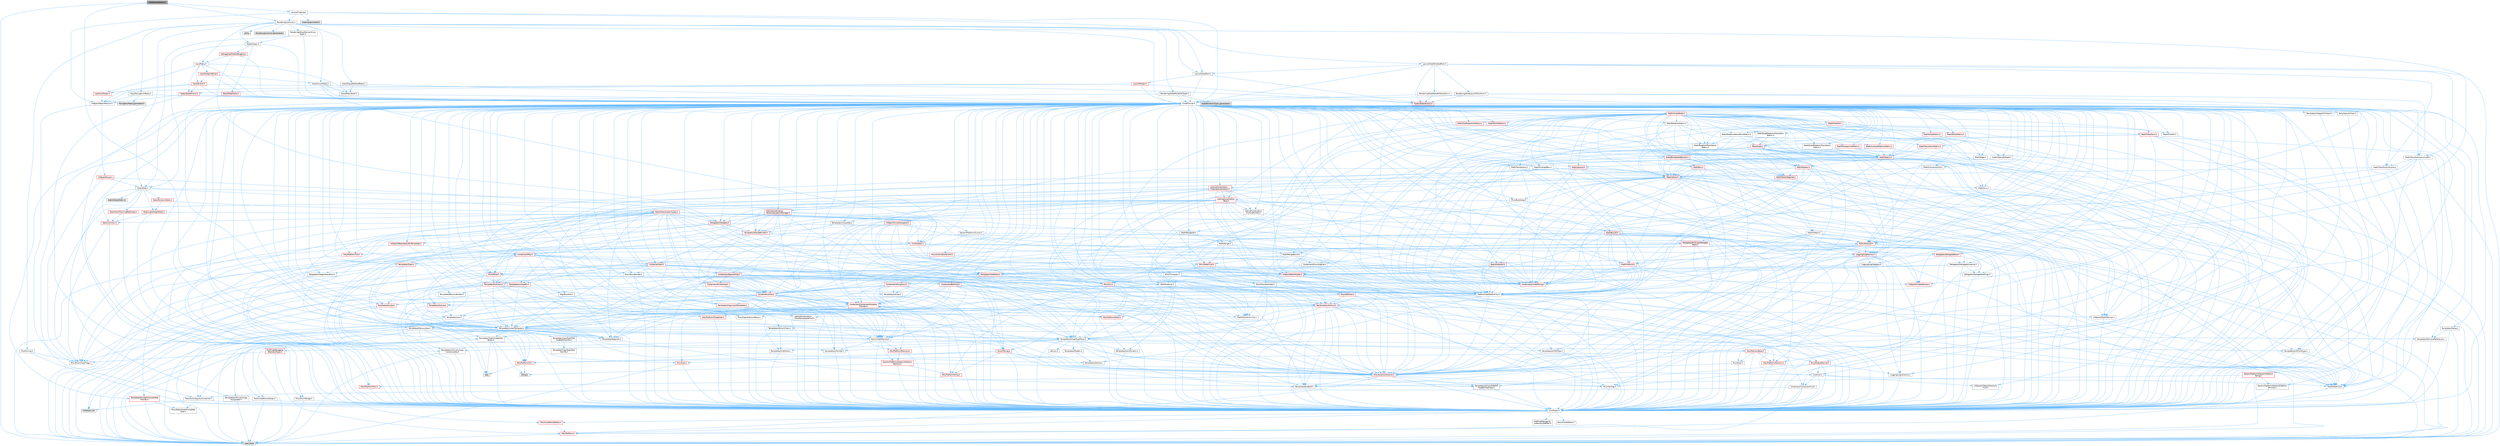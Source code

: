 digraph "SlateRenderBatch.h"
{
 // INTERACTIVE_SVG=YES
 // LATEX_PDF_SIZE
  bgcolor="transparent";
  edge [fontname=Helvetica,fontsize=10,labelfontname=Helvetica,labelfontsize=10];
  node [fontname=Helvetica,fontsize=10,shape=box,height=0.2,width=0.4];
  Node1 [id="Node000001",label="SlateRenderBatch.h",height=0.2,width=0.4,color="gray40", fillcolor="grey60", style="filled", fontcolor="black",tooltip=" "];
  Node1 -> Node2 [id="edge1_Node000001_Node000002",color="steelblue1",style="solid",tooltip=" "];
  Node2 [id="Node000002",label="RenderingCommon.h",height=0.2,width=0.4,color="grey40", fillcolor="white", style="filled",URL="$d8/d62/RenderingCommon_8h.html",tooltip=" "];
  Node2 -> Node3 [id="edge2_Node000002_Node000003",color="steelblue1",style="solid",tooltip=" "];
  Node3 [id="Node000003",label="CoreMinimal.h",height=0.2,width=0.4,color="grey40", fillcolor="white", style="filled",URL="$d7/d67/CoreMinimal_8h.html",tooltip=" "];
  Node3 -> Node4 [id="edge3_Node000003_Node000004",color="steelblue1",style="solid",tooltip=" "];
  Node4 [id="Node000004",label="CoreTypes.h",height=0.2,width=0.4,color="grey40", fillcolor="white", style="filled",URL="$dc/dec/CoreTypes_8h.html",tooltip=" "];
  Node4 -> Node5 [id="edge4_Node000004_Node000005",color="steelblue1",style="solid",tooltip=" "];
  Node5 [id="Node000005",label="HAL/Platform.h",height=0.2,width=0.4,color="red", fillcolor="#FFF0F0", style="filled",URL="$d9/dd0/Platform_8h.html",tooltip=" "];
  Node5 -> Node8 [id="edge5_Node000005_Node000008",color="steelblue1",style="solid",tooltip=" "];
  Node8 [id="Node000008",label="type_traits",height=0.2,width=0.4,color="grey60", fillcolor="#E0E0E0", style="filled",tooltip=" "];
  Node4 -> Node15 [id="edge6_Node000004_Node000015",color="steelblue1",style="solid",tooltip=" "];
  Node15 [id="Node000015",label="ProfilingDebugging\l/UMemoryDefines.h",height=0.2,width=0.4,color="grey40", fillcolor="white", style="filled",URL="$d2/da2/UMemoryDefines_8h.html",tooltip=" "];
  Node4 -> Node16 [id="edge7_Node000004_Node000016",color="steelblue1",style="solid",tooltip=" "];
  Node16 [id="Node000016",label="Misc/CoreMiscDefines.h",height=0.2,width=0.4,color="red", fillcolor="#FFF0F0", style="filled",URL="$da/d38/CoreMiscDefines_8h.html",tooltip=" "];
  Node16 -> Node5 [id="edge8_Node000016_Node000005",color="steelblue1",style="solid",tooltip=" "];
  Node4 -> Node17 [id="edge9_Node000004_Node000017",color="steelblue1",style="solid",tooltip=" "];
  Node17 [id="Node000017",label="Misc/CoreDefines.h",height=0.2,width=0.4,color="grey40", fillcolor="white", style="filled",URL="$d3/dd2/CoreDefines_8h.html",tooltip=" "];
  Node3 -> Node18 [id="edge10_Node000003_Node000018",color="steelblue1",style="solid",tooltip=" "];
  Node18 [id="Node000018",label="CoreFwd.h",height=0.2,width=0.4,color="grey40", fillcolor="white", style="filled",URL="$d1/d1e/CoreFwd_8h.html",tooltip=" "];
  Node18 -> Node4 [id="edge11_Node000018_Node000004",color="steelblue1",style="solid",tooltip=" "];
  Node18 -> Node19 [id="edge12_Node000018_Node000019",color="steelblue1",style="solid",tooltip=" "];
  Node19 [id="Node000019",label="Containers/ContainersFwd.h",height=0.2,width=0.4,color="grey40", fillcolor="white", style="filled",URL="$d4/d0a/ContainersFwd_8h.html",tooltip=" "];
  Node19 -> Node5 [id="edge13_Node000019_Node000005",color="steelblue1",style="solid",tooltip=" "];
  Node19 -> Node4 [id="edge14_Node000019_Node000004",color="steelblue1",style="solid",tooltip=" "];
  Node19 -> Node20 [id="edge15_Node000019_Node000020",color="steelblue1",style="solid",tooltip=" "];
  Node20 [id="Node000020",label="Traits/IsContiguousContainer.h",height=0.2,width=0.4,color="grey40", fillcolor="white", style="filled",URL="$d5/d3c/IsContiguousContainer_8h.html",tooltip=" "];
  Node20 -> Node4 [id="edge16_Node000020_Node000004",color="steelblue1",style="solid",tooltip=" "];
  Node20 -> Node21 [id="edge17_Node000020_Node000021",color="steelblue1",style="solid",tooltip=" "];
  Node21 [id="Node000021",label="Misc/StaticAssertComplete\lType.h",height=0.2,width=0.4,color="grey40", fillcolor="white", style="filled",URL="$d5/d4e/StaticAssertCompleteType_8h.html",tooltip=" "];
  Node20 -> Node22 [id="edge18_Node000020_Node000022",color="steelblue1",style="solid",tooltip=" "];
  Node22 [id="Node000022",label="initializer_list",height=0.2,width=0.4,color="grey60", fillcolor="#E0E0E0", style="filled",tooltip=" "];
  Node18 -> Node23 [id="edge19_Node000018_Node000023",color="steelblue1",style="solid",tooltip=" "];
  Node23 [id="Node000023",label="Math/MathFwd.h",height=0.2,width=0.4,color="grey40", fillcolor="white", style="filled",URL="$d2/d10/MathFwd_8h.html",tooltip=" "];
  Node23 -> Node5 [id="edge20_Node000023_Node000005",color="steelblue1",style="solid",tooltip=" "];
  Node18 -> Node24 [id="edge21_Node000018_Node000024",color="steelblue1",style="solid",tooltip=" "];
  Node24 [id="Node000024",label="UObject/UObjectHierarchy\lFwd.h",height=0.2,width=0.4,color="grey40", fillcolor="white", style="filled",URL="$d3/d13/UObjectHierarchyFwd_8h.html",tooltip=" "];
  Node3 -> Node24 [id="edge22_Node000003_Node000024",color="steelblue1",style="solid",tooltip=" "];
  Node3 -> Node19 [id="edge23_Node000003_Node000019",color="steelblue1",style="solid",tooltip=" "];
  Node3 -> Node25 [id="edge24_Node000003_Node000025",color="steelblue1",style="solid",tooltip=" "];
  Node25 [id="Node000025",label="Misc/VarArgs.h",height=0.2,width=0.4,color="grey40", fillcolor="white", style="filled",URL="$d5/d6f/VarArgs_8h.html",tooltip=" "];
  Node25 -> Node4 [id="edge25_Node000025_Node000004",color="steelblue1",style="solid",tooltip=" "];
  Node3 -> Node26 [id="edge26_Node000003_Node000026",color="steelblue1",style="solid",tooltip=" "];
  Node26 [id="Node000026",label="Logging/LogVerbosity.h",height=0.2,width=0.4,color="grey40", fillcolor="white", style="filled",URL="$d2/d8f/LogVerbosity_8h.html",tooltip=" "];
  Node26 -> Node4 [id="edge27_Node000026_Node000004",color="steelblue1",style="solid",tooltip=" "];
  Node3 -> Node27 [id="edge28_Node000003_Node000027",color="steelblue1",style="solid",tooltip=" "];
  Node27 [id="Node000027",label="Misc/OutputDevice.h",height=0.2,width=0.4,color="red", fillcolor="#FFF0F0", style="filled",URL="$d7/d32/OutputDevice_8h.html",tooltip=" "];
  Node27 -> Node18 [id="edge29_Node000027_Node000018",color="steelblue1",style="solid",tooltip=" "];
  Node27 -> Node4 [id="edge30_Node000027_Node000004",color="steelblue1",style="solid",tooltip=" "];
  Node27 -> Node26 [id="edge31_Node000027_Node000026",color="steelblue1",style="solid",tooltip=" "];
  Node27 -> Node25 [id="edge32_Node000027_Node000025",color="steelblue1",style="solid",tooltip=" "];
  Node27 -> Node28 [id="edge33_Node000027_Node000028",color="steelblue1",style="solid",tooltip=" "];
  Node28 [id="Node000028",label="Templates/IsArrayOrRefOf\lTypeByPredicate.h",height=0.2,width=0.4,color="grey40", fillcolor="white", style="filled",URL="$d6/da1/IsArrayOrRefOfTypeByPredicate_8h.html",tooltip=" "];
  Node28 -> Node4 [id="edge34_Node000028_Node000004",color="steelblue1",style="solid",tooltip=" "];
  Node3 -> Node33 [id="edge35_Node000003_Node000033",color="steelblue1",style="solid",tooltip=" "];
  Node33 [id="Node000033",label="HAL/PlatformCrt.h",height=0.2,width=0.4,color="red", fillcolor="#FFF0F0", style="filled",URL="$d8/d75/PlatformCrt_8h.html",tooltip=" "];
  Node33 -> Node34 [id="edge36_Node000033_Node000034",color="steelblue1",style="solid",tooltip=" "];
  Node34 [id="Node000034",label="new",height=0.2,width=0.4,color="grey60", fillcolor="#E0E0E0", style="filled",tooltip=" "];
  Node33 -> Node42 [id="edge37_Node000033_Node000042",color="steelblue1",style="solid",tooltip=" "];
  Node42 [id="Node000042",label="string.h",height=0.2,width=0.4,color="grey60", fillcolor="#E0E0E0", style="filled",tooltip=" "];
  Node3 -> Node43 [id="edge38_Node000003_Node000043",color="steelblue1",style="solid",tooltip=" "];
  Node43 [id="Node000043",label="HAL/PlatformMisc.h",height=0.2,width=0.4,color="red", fillcolor="#FFF0F0", style="filled",URL="$d0/df5/PlatformMisc_8h.html",tooltip=" "];
  Node43 -> Node4 [id="edge39_Node000043_Node000004",color="steelblue1",style="solid",tooltip=" "];
  Node3 -> Node62 [id="edge40_Node000003_Node000062",color="steelblue1",style="solid",tooltip=" "];
  Node62 [id="Node000062",label="Misc/AssertionMacros.h",height=0.2,width=0.4,color="red", fillcolor="#FFF0F0", style="filled",URL="$d0/dfa/AssertionMacros_8h.html",tooltip=" "];
  Node62 -> Node4 [id="edge41_Node000062_Node000004",color="steelblue1",style="solid",tooltip=" "];
  Node62 -> Node5 [id="edge42_Node000062_Node000005",color="steelblue1",style="solid",tooltip=" "];
  Node62 -> Node43 [id="edge43_Node000062_Node000043",color="steelblue1",style="solid",tooltip=" "];
  Node62 -> Node63 [id="edge44_Node000062_Node000063",color="steelblue1",style="solid",tooltip=" "];
  Node63 [id="Node000063",label="Templates/EnableIf.h",height=0.2,width=0.4,color="grey40", fillcolor="white", style="filled",URL="$d7/d60/EnableIf_8h.html",tooltip=" "];
  Node63 -> Node4 [id="edge45_Node000063_Node000004",color="steelblue1",style="solid",tooltip=" "];
  Node62 -> Node28 [id="edge46_Node000062_Node000028",color="steelblue1",style="solid",tooltip=" "];
  Node62 -> Node25 [id="edge47_Node000062_Node000025",color="steelblue1",style="solid",tooltip=" "];
  Node3 -> Node71 [id="edge48_Node000003_Node000071",color="steelblue1",style="solid",tooltip=" "];
  Node71 [id="Node000071",label="Templates/IsPointer.h",height=0.2,width=0.4,color="grey40", fillcolor="white", style="filled",URL="$d7/d05/IsPointer_8h.html",tooltip=" "];
  Node71 -> Node4 [id="edge49_Node000071_Node000004",color="steelblue1",style="solid",tooltip=" "];
  Node3 -> Node72 [id="edge50_Node000003_Node000072",color="steelblue1",style="solid",tooltip=" "];
  Node72 [id="Node000072",label="HAL/PlatformMemory.h",height=0.2,width=0.4,color="red", fillcolor="#FFF0F0", style="filled",URL="$de/d68/PlatformMemory_8h.html",tooltip=" "];
  Node72 -> Node4 [id="edge51_Node000072_Node000004",color="steelblue1",style="solid",tooltip=" "];
  Node72 -> Node73 [id="edge52_Node000072_Node000073",color="steelblue1",style="solid",tooltip=" "];
  Node73 [id="Node000073",label="GenericPlatform/GenericPlatform\lMemory.h",height=0.2,width=0.4,color="red", fillcolor="#FFF0F0", style="filled",URL="$dd/d22/GenericPlatformMemory_8h.html",tooltip=" "];
  Node73 -> Node18 [id="edge53_Node000073_Node000018",color="steelblue1",style="solid",tooltip=" "];
  Node73 -> Node4 [id="edge54_Node000073_Node000004",color="steelblue1",style="solid",tooltip=" "];
  Node73 -> Node74 [id="edge55_Node000073_Node000074",color="steelblue1",style="solid",tooltip=" "];
  Node74 [id="Node000074",label="HAL/PlatformString.h",height=0.2,width=0.4,color="red", fillcolor="#FFF0F0", style="filled",URL="$db/db5/PlatformString_8h.html",tooltip=" "];
  Node74 -> Node4 [id="edge56_Node000074_Node000004",color="steelblue1",style="solid",tooltip=" "];
  Node73 -> Node42 [id="edge57_Node000073_Node000042",color="steelblue1",style="solid",tooltip=" "];
  Node3 -> Node55 [id="edge58_Node000003_Node000055",color="steelblue1",style="solid",tooltip=" "];
  Node55 [id="Node000055",label="HAL/PlatformAtomics.h",height=0.2,width=0.4,color="red", fillcolor="#FFF0F0", style="filled",URL="$d3/d36/PlatformAtomics_8h.html",tooltip=" "];
  Node55 -> Node4 [id="edge59_Node000055_Node000004",color="steelblue1",style="solid",tooltip=" "];
  Node3 -> Node77 [id="edge60_Node000003_Node000077",color="steelblue1",style="solid",tooltip=" "];
  Node77 [id="Node000077",label="Misc/Exec.h",height=0.2,width=0.4,color="grey40", fillcolor="white", style="filled",URL="$de/ddb/Exec_8h.html",tooltip=" "];
  Node77 -> Node4 [id="edge61_Node000077_Node000004",color="steelblue1",style="solid",tooltip=" "];
  Node77 -> Node62 [id="edge62_Node000077_Node000062",color="steelblue1",style="solid",tooltip=" "];
  Node3 -> Node78 [id="edge63_Node000003_Node000078",color="steelblue1",style="solid",tooltip=" "];
  Node78 [id="Node000078",label="HAL/MemoryBase.h",height=0.2,width=0.4,color="red", fillcolor="#FFF0F0", style="filled",URL="$d6/d9f/MemoryBase_8h.html",tooltip=" "];
  Node78 -> Node4 [id="edge64_Node000078_Node000004",color="steelblue1",style="solid",tooltip=" "];
  Node78 -> Node55 [id="edge65_Node000078_Node000055",color="steelblue1",style="solid",tooltip=" "];
  Node78 -> Node33 [id="edge66_Node000078_Node000033",color="steelblue1",style="solid",tooltip=" "];
  Node78 -> Node77 [id="edge67_Node000078_Node000077",color="steelblue1",style="solid",tooltip=" "];
  Node78 -> Node27 [id="edge68_Node000078_Node000027",color="steelblue1",style="solid",tooltip=" "];
  Node3 -> Node88 [id="edge69_Node000003_Node000088",color="steelblue1",style="solid",tooltip=" "];
  Node88 [id="Node000088",label="HAL/UnrealMemory.h",height=0.2,width=0.4,color="grey40", fillcolor="white", style="filled",URL="$d9/d96/UnrealMemory_8h.html",tooltip=" "];
  Node88 -> Node4 [id="edge70_Node000088_Node000004",color="steelblue1",style="solid",tooltip=" "];
  Node88 -> Node73 [id="edge71_Node000088_Node000073",color="steelblue1",style="solid",tooltip=" "];
  Node88 -> Node78 [id="edge72_Node000088_Node000078",color="steelblue1",style="solid",tooltip=" "];
  Node88 -> Node72 [id="edge73_Node000088_Node000072",color="steelblue1",style="solid",tooltip=" "];
  Node88 -> Node89 [id="edge74_Node000088_Node000089",color="steelblue1",style="solid",tooltip=" "];
  Node89 [id="Node000089",label="ProfilingDebugging\l/MemoryTrace.h",height=0.2,width=0.4,color="red", fillcolor="#FFF0F0", style="filled",URL="$da/dd7/MemoryTrace_8h.html",tooltip=" "];
  Node89 -> Node5 [id="edge75_Node000089_Node000005",color="steelblue1",style="solid",tooltip=" "];
  Node89 -> Node50 [id="edge76_Node000089_Node000050",color="steelblue1",style="solid",tooltip=" "];
  Node50 [id="Node000050",label="Misc/EnumClassFlags.h",height=0.2,width=0.4,color="grey40", fillcolor="white", style="filled",URL="$d8/de7/EnumClassFlags_8h.html",tooltip=" "];
  Node88 -> Node71 [id="edge77_Node000088_Node000071",color="steelblue1",style="solid",tooltip=" "];
  Node3 -> Node90 [id="edge78_Node000003_Node000090",color="steelblue1",style="solid",tooltip=" "];
  Node90 [id="Node000090",label="Templates/IsArithmetic.h",height=0.2,width=0.4,color="grey40", fillcolor="white", style="filled",URL="$d2/d5d/IsArithmetic_8h.html",tooltip=" "];
  Node90 -> Node4 [id="edge79_Node000090_Node000004",color="steelblue1",style="solid",tooltip=" "];
  Node3 -> Node84 [id="edge80_Node000003_Node000084",color="steelblue1",style="solid",tooltip=" "];
  Node84 [id="Node000084",label="Templates/AndOrNot.h",height=0.2,width=0.4,color="grey40", fillcolor="white", style="filled",URL="$db/d0a/AndOrNot_8h.html",tooltip=" "];
  Node84 -> Node4 [id="edge81_Node000084_Node000004",color="steelblue1",style="solid",tooltip=" "];
  Node3 -> Node91 [id="edge82_Node000003_Node000091",color="steelblue1",style="solid",tooltip=" "];
  Node91 [id="Node000091",label="Templates/IsPODType.h",height=0.2,width=0.4,color="grey40", fillcolor="white", style="filled",URL="$d7/db1/IsPODType_8h.html",tooltip=" "];
  Node91 -> Node4 [id="edge83_Node000091_Node000004",color="steelblue1",style="solid",tooltip=" "];
  Node3 -> Node92 [id="edge84_Node000003_Node000092",color="steelblue1",style="solid",tooltip=" "];
  Node92 [id="Node000092",label="Templates/IsUECoreType.h",height=0.2,width=0.4,color="grey40", fillcolor="white", style="filled",URL="$d1/db8/IsUECoreType_8h.html",tooltip=" "];
  Node92 -> Node4 [id="edge85_Node000092_Node000004",color="steelblue1",style="solid",tooltip=" "];
  Node92 -> Node8 [id="edge86_Node000092_Node000008",color="steelblue1",style="solid",tooltip=" "];
  Node3 -> Node85 [id="edge87_Node000003_Node000085",color="steelblue1",style="solid",tooltip=" "];
  Node85 [id="Node000085",label="Templates/IsTriviallyCopy\lConstructible.h",height=0.2,width=0.4,color="grey40", fillcolor="white", style="filled",URL="$d3/d78/IsTriviallyCopyConstructible_8h.html",tooltip=" "];
  Node85 -> Node4 [id="edge88_Node000085_Node000004",color="steelblue1",style="solid",tooltip=" "];
  Node85 -> Node8 [id="edge89_Node000085_Node000008",color="steelblue1",style="solid",tooltip=" "];
  Node3 -> Node93 [id="edge90_Node000003_Node000093",color="steelblue1",style="solid",tooltip=" "];
  Node93 [id="Node000093",label="Templates/UnrealTypeTraits.h",height=0.2,width=0.4,color="grey40", fillcolor="white", style="filled",URL="$d2/d2d/UnrealTypeTraits_8h.html",tooltip=" "];
  Node93 -> Node4 [id="edge91_Node000093_Node000004",color="steelblue1",style="solid",tooltip=" "];
  Node93 -> Node71 [id="edge92_Node000093_Node000071",color="steelblue1",style="solid",tooltip=" "];
  Node93 -> Node62 [id="edge93_Node000093_Node000062",color="steelblue1",style="solid",tooltip=" "];
  Node93 -> Node84 [id="edge94_Node000093_Node000084",color="steelblue1",style="solid",tooltip=" "];
  Node93 -> Node63 [id="edge95_Node000093_Node000063",color="steelblue1",style="solid",tooltip=" "];
  Node93 -> Node90 [id="edge96_Node000093_Node000090",color="steelblue1",style="solid",tooltip=" "];
  Node93 -> Node30 [id="edge97_Node000093_Node000030",color="steelblue1",style="solid",tooltip=" "];
  Node30 [id="Node000030",label="IsEnum.h",height=0.2,width=0.4,color="grey40", fillcolor="white", style="filled",URL="$d4/de5/IsEnum_8h.html",tooltip=" "];
  Node93 -> Node94 [id="edge98_Node000093_Node000094",color="steelblue1",style="solid",tooltip=" "];
  Node94 [id="Node000094",label="Templates/Models.h",height=0.2,width=0.4,color="grey40", fillcolor="white", style="filled",URL="$d3/d0c/Models_8h.html",tooltip=" "];
  Node94 -> Node66 [id="edge99_Node000094_Node000066",color="steelblue1",style="solid",tooltip=" "];
  Node66 [id="Node000066",label="Templates/Identity.h",height=0.2,width=0.4,color="grey40", fillcolor="white", style="filled",URL="$d0/dd5/Identity_8h.html",tooltip=" "];
  Node93 -> Node91 [id="edge100_Node000093_Node000091",color="steelblue1",style="solid",tooltip=" "];
  Node93 -> Node92 [id="edge101_Node000093_Node000092",color="steelblue1",style="solid",tooltip=" "];
  Node93 -> Node85 [id="edge102_Node000093_Node000085",color="steelblue1",style="solid",tooltip=" "];
  Node3 -> Node63 [id="edge103_Node000003_Node000063",color="steelblue1",style="solid",tooltip=" "];
  Node3 -> Node95 [id="edge104_Node000003_Node000095",color="steelblue1",style="solid",tooltip=" "];
  Node95 [id="Node000095",label="Templates/RemoveReference.h",height=0.2,width=0.4,color="grey40", fillcolor="white", style="filled",URL="$da/dbe/RemoveReference_8h.html",tooltip=" "];
  Node95 -> Node4 [id="edge105_Node000095_Node000004",color="steelblue1",style="solid",tooltip=" "];
  Node3 -> Node96 [id="edge106_Node000003_Node000096",color="steelblue1",style="solid",tooltip=" "];
  Node96 [id="Node000096",label="Templates/IntegralConstant.h",height=0.2,width=0.4,color="grey40", fillcolor="white", style="filled",URL="$db/d1b/IntegralConstant_8h.html",tooltip=" "];
  Node96 -> Node4 [id="edge107_Node000096_Node000004",color="steelblue1",style="solid",tooltip=" "];
  Node3 -> Node97 [id="edge108_Node000003_Node000097",color="steelblue1",style="solid",tooltip=" "];
  Node97 [id="Node000097",label="Templates/IsClass.h",height=0.2,width=0.4,color="grey40", fillcolor="white", style="filled",URL="$db/dcb/IsClass_8h.html",tooltip=" "];
  Node97 -> Node4 [id="edge109_Node000097_Node000004",color="steelblue1",style="solid",tooltip=" "];
  Node3 -> Node98 [id="edge110_Node000003_Node000098",color="steelblue1",style="solid",tooltip=" "];
  Node98 [id="Node000098",label="Templates/TypeCompatible\lBytes.h",height=0.2,width=0.4,color="grey40", fillcolor="white", style="filled",URL="$df/d0a/TypeCompatibleBytes_8h.html",tooltip=" "];
  Node98 -> Node4 [id="edge111_Node000098_Node000004",color="steelblue1",style="solid",tooltip=" "];
  Node98 -> Node42 [id="edge112_Node000098_Node000042",color="steelblue1",style="solid",tooltip=" "];
  Node98 -> Node34 [id="edge113_Node000098_Node000034",color="steelblue1",style="solid",tooltip=" "];
  Node98 -> Node8 [id="edge114_Node000098_Node000008",color="steelblue1",style="solid",tooltip=" "];
  Node3 -> Node20 [id="edge115_Node000003_Node000020",color="steelblue1",style="solid",tooltip=" "];
  Node3 -> Node99 [id="edge116_Node000003_Node000099",color="steelblue1",style="solid",tooltip=" "];
  Node99 [id="Node000099",label="Templates/UnrealTemplate.h",height=0.2,width=0.4,color="grey40", fillcolor="white", style="filled",URL="$d4/d24/UnrealTemplate_8h.html",tooltip=" "];
  Node99 -> Node4 [id="edge117_Node000099_Node000004",color="steelblue1",style="solid",tooltip=" "];
  Node99 -> Node71 [id="edge118_Node000099_Node000071",color="steelblue1",style="solid",tooltip=" "];
  Node99 -> Node88 [id="edge119_Node000099_Node000088",color="steelblue1",style="solid",tooltip=" "];
  Node99 -> Node100 [id="edge120_Node000099_Node000100",color="steelblue1",style="solid",tooltip=" "];
  Node100 [id="Node000100",label="Templates/CopyQualifiers\lAndRefsFromTo.h",height=0.2,width=0.4,color="grey40", fillcolor="white", style="filled",URL="$d3/db3/CopyQualifiersAndRefsFromTo_8h.html",tooltip=" "];
  Node100 -> Node101 [id="edge121_Node000100_Node000101",color="steelblue1",style="solid",tooltip=" "];
  Node101 [id="Node000101",label="Templates/CopyQualifiers\lFromTo.h",height=0.2,width=0.4,color="grey40", fillcolor="white", style="filled",URL="$d5/db4/CopyQualifiersFromTo_8h.html",tooltip=" "];
  Node99 -> Node93 [id="edge122_Node000099_Node000093",color="steelblue1",style="solid",tooltip=" "];
  Node99 -> Node95 [id="edge123_Node000099_Node000095",color="steelblue1",style="solid",tooltip=" "];
  Node99 -> Node65 [id="edge124_Node000099_Node000065",color="steelblue1",style="solid",tooltip=" "];
  Node65 [id="Node000065",label="Templates/Requires.h",height=0.2,width=0.4,color="grey40", fillcolor="white", style="filled",URL="$dc/d96/Requires_8h.html",tooltip=" "];
  Node65 -> Node63 [id="edge125_Node000065_Node000063",color="steelblue1",style="solid",tooltip=" "];
  Node65 -> Node8 [id="edge126_Node000065_Node000008",color="steelblue1",style="solid",tooltip=" "];
  Node99 -> Node98 [id="edge127_Node000099_Node000098",color="steelblue1",style="solid",tooltip=" "];
  Node99 -> Node66 [id="edge128_Node000099_Node000066",color="steelblue1",style="solid",tooltip=" "];
  Node99 -> Node20 [id="edge129_Node000099_Node000020",color="steelblue1",style="solid",tooltip=" "];
  Node99 -> Node102 [id="edge130_Node000099_Node000102",color="steelblue1",style="solid",tooltip=" "];
  Node102 [id="Node000102",label="Traits/UseBitwiseSwap.h",height=0.2,width=0.4,color="grey40", fillcolor="white", style="filled",URL="$db/df3/UseBitwiseSwap_8h.html",tooltip=" "];
  Node102 -> Node4 [id="edge131_Node000102_Node000004",color="steelblue1",style="solid",tooltip=" "];
  Node102 -> Node8 [id="edge132_Node000102_Node000008",color="steelblue1",style="solid",tooltip=" "];
  Node99 -> Node8 [id="edge133_Node000099_Node000008",color="steelblue1",style="solid",tooltip=" "];
  Node3 -> Node48 [id="edge134_Node000003_Node000048",color="steelblue1",style="solid",tooltip=" "];
  Node48 [id="Node000048",label="Math/NumericLimits.h",height=0.2,width=0.4,color="grey40", fillcolor="white", style="filled",URL="$df/d1b/NumericLimits_8h.html",tooltip=" "];
  Node48 -> Node4 [id="edge135_Node000048_Node000004",color="steelblue1",style="solid",tooltip=" "];
  Node3 -> Node103 [id="edge136_Node000003_Node000103",color="steelblue1",style="solid",tooltip=" "];
  Node103 [id="Node000103",label="HAL/PlatformMath.h",height=0.2,width=0.4,color="red", fillcolor="#FFF0F0", style="filled",URL="$dc/d53/PlatformMath_8h.html",tooltip=" "];
  Node103 -> Node4 [id="edge137_Node000103_Node000004",color="steelblue1",style="solid",tooltip=" "];
  Node3 -> Node86 [id="edge138_Node000003_Node000086",color="steelblue1",style="solid",tooltip=" "];
  Node86 [id="Node000086",label="Templates/IsTriviallyCopy\lAssignable.h",height=0.2,width=0.4,color="grey40", fillcolor="white", style="filled",URL="$d2/df2/IsTriviallyCopyAssignable_8h.html",tooltip=" "];
  Node86 -> Node4 [id="edge139_Node000086_Node000004",color="steelblue1",style="solid",tooltip=" "];
  Node86 -> Node8 [id="edge140_Node000086_Node000008",color="steelblue1",style="solid",tooltip=" "];
  Node3 -> Node111 [id="edge141_Node000003_Node000111",color="steelblue1",style="solid",tooltip=" "];
  Node111 [id="Node000111",label="Templates/MemoryOps.h",height=0.2,width=0.4,color="grey40", fillcolor="white", style="filled",URL="$db/dea/MemoryOps_8h.html",tooltip=" "];
  Node111 -> Node4 [id="edge142_Node000111_Node000004",color="steelblue1",style="solid",tooltip=" "];
  Node111 -> Node88 [id="edge143_Node000111_Node000088",color="steelblue1",style="solid",tooltip=" "];
  Node111 -> Node86 [id="edge144_Node000111_Node000086",color="steelblue1",style="solid",tooltip=" "];
  Node111 -> Node85 [id="edge145_Node000111_Node000085",color="steelblue1",style="solid",tooltip=" "];
  Node111 -> Node65 [id="edge146_Node000111_Node000065",color="steelblue1",style="solid",tooltip=" "];
  Node111 -> Node93 [id="edge147_Node000111_Node000093",color="steelblue1",style="solid",tooltip=" "];
  Node111 -> Node102 [id="edge148_Node000111_Node000102",color="steelblue1",style="solid",tooltip=" "];
  Node111 -> Node34 [id="edge149_Node000111_Node000034",color="steelblue1",style="solid",tooltip=" "];
  Node111 -> Node8 [id="edge150_Node000111_Node000008",color="steelblue1",style="solid",tooltip=" "];
  Node3 -> Node112 [id="edge151_Node000003_Node000112",color="steelblue1",style="solid",tooltip=" "];
  Node112 [id="Node000112",label="Containers/ContainerAllocation\lPolicies.h",height=0.2,width=0.4,color="red", fillcolor="#FFF0F0", style="filled",URL="$d7/dff/ContainerAllocationPolicies_8h.html",tooltip=" "];
  Node112 -> Node4 [id="edge152_Node000112_Node000004",color="steelblue1",style="solid",tooltip=" "];
  Node112 -> Node112 [id="edge153_Node000112_Node000112",color="steelblue1",style="solid",tooltip=" "];
  Node112 -> Node103 [id="edge154_Node000112_Node000103",color="steelblue1",style="solid",tooltip=" "];
  Node112 -> Node88 [id="edge155_Node000112_Node000088",color="steelblue1",style="solid",tooltip=" "];
  Node112 -> Node48 [id="edge156_Node000112_Node000048",color="steelblue1",style="solid",tooltip=" "];
  Node112 -> Node62 [id="edge157_Node000112_Node000062",color="steelblue1",style="solid",tooltip=" "];
  Node112 -> Node111 [id="edge158_Node000112_Node000111",color="steelblue1",style="solid",tooltip=" "];
  Node112 -> Node98 [id="edge159_Node000112_Node000098",color="steelblue1",style="solid",tooltip=" "];
  Node112 -> Node8 [id="edge160_Node000112_Node000008",color="steelblue1",style="solid",tooltip=" "];
  Node3 -> Node115 [id="edge161_Node000003_Node000115",color="steelblue1",style="solid",tooltip=" "];
  Node115 [id="Node000115",label="Templates/IsEnumClass.h",height=0.2,width=0.4,color="grey40", fillcolor="white", style="filled",URL="$d7/d15/IsEnumClass_8h.html",tooltip=" "];
  Node115 -> Node4 [id="edge162_Node000115_Node000004",color="steelblue1",style="solid",tooltip=" "];
  Node115 -> Node84 [id="edge163_Node000115_Node000084",color="steelblue1",style="solid",tooltip=" "];
  Node3 -> Node116 [id="edge164_Node000003_Node000116",color="steelblue1",style="solid",tooltip=" "];
  Node116 [id="Node000116",label="HAL/PlatformProperties.h",height=0.2,width=0.4,color="red", fillcolor="#FFF0F0", style="filled",URL="$d9/db0/PlatformProperties_8h.html",tooltip=" "];
  Node116 -> Node4 [id="edge165_Node000116_Node000004",color="steelblue1",style="solid",tooltip=" "];
  Node3 -> Node119 [id="edge166_Node000003_Node000119",color="steelblue1",style="solid",tooltip=" "];
  Node119 [id="Node000119",label="Misc/EngineVersionBase.h",height=0.2,width=0.4,color="grey40", fillcolor="white", style="filled",URL="$d5/d2b/EngineVersionBase_8h.html",tooltip=" "];
  Node119 -> Node4 [id="edge167_Node000119_Node000004",color="steelblue1",style="solid",tooltip=" "];
  Node3 -> Node120 [id="edge168_Node000003_Node000120",color="steelblue1",style="solid",tooltip=" "];
  Node120 [id="Node000120",label="Internationalization\l/TextNamespaceFwd.h",height=0.2,width=0.4,color="grey40", fillcolor="white", style="filled",URL="$d8/d97/TextNamespaceFwd_8h.html",tooltip=" "];
  Node120 -> Node4 [id="edge169_Node000120_Node000004",color="steelblue1",style="solid",tooltip=" "];
  Node3 -> Node121 [id="edge170_Node000003_Node000121",color="steelblue1",style="solid",tooltip=" "];
  Node121 [id="Node000121",label="Serialization/Archive.h",height=0.2,width=0.4,color="red", fillcolor="#FFF0F0", style="filled",URL="$d7/d3b/Archive_8h.html",tooltip=" "];
  Node121 -> Node18 [id="edge171_Node000121_Node000018",color="steelblue1",style="solid",tooltip=" "];
  Node121 -> Node4 [id="edge172_Node000121_Node000004",color="steelblue1",style="solid",tooltip=" "];
  Node121 -> Node116 [id="edge173_Node000121_Node000116",color="steelblue1",style="solid",tooltip=" "];
  Node121 -> Node120 [id="edge174_Node000121_Node000120",color="steelblue1",style="solid",tooltip=" "];
  Node121 -> Node23 [id="edge175_Node000121_Node000023",color="steelblue1",style="solid",tooltip=" "];
  Node121 -> Node62 [id="edge176_Node000121_Node000062",color="steelblue1",style="solid",tooltip=" "];
  Node121 -> Node119 [id="edge177_Node000121_Node000119",color="steelblue1",style="solid",tooltip=" "];
  Node121 -> Node25 [id="edge178_Node000121_Node000025",color="steelblue1",style="solid",tooltip=" "];
  Node121 -> Node63 [id="edge179_Node000121_Node000063",color="steelblue1",style="solid",tooltip=" "];
  Node121 -> Node28 [id="edge180_Node000121_Node000028",color="steelblue1",style="solid",tooltip=" "];
  Node121 -> Node115 [id="edge181_Node000121_Node000115",color="steelblue1",style="solid",tooltip=" "];
  Node121 -> Node99 [id="edge182_Node000121_Node000099",color="steelblue1",style="solid",tooltip=" "];
  Node121 -> Node124 [id="edge183_Node000121_Node000124",color="steelblue1",style="solid",tooltip=" "];
  Node124 [id="Node000124",label="UObject/ObjectVersion.h",height=0.2,width=0.4,color="grey40", fillcolor="white", style="filled",URL="$da/d63/ObjectVersion_8h.html",tooltip=" "];
  Node124 -> Node4 [id="edge184_Node000124_Node000004",color="steelblue1",style="solid",tooltip=" "];
  Node3 -> Node125 [id="edge185_Node000003_Node000125",color="steelblue1",style="solid",tooltip=" "];
  Node125 [id="Node000125",label="Templates/Less.h",height=0.2,width=0.4,color="grey40", fillcolor="white", style="filled",URL="$de/dc8/Less_8h.html",tooltip=" "];
  Node125 -> Node4 [id="edge186_Node000125_Node000004",color="steelblue1",style="solid",tooltip=" "];
  Node125 -> Node99 [id="edge187_Node000125_Node000099",color="steelblue1",style="solid",tooltip=" "];
  Node3 -> Node126 [id="edge188_Node000003_Node000126",color="steelblue1",style="solid",tooltip=" "];
  Node126 [id="Node000126",label="Templates/Sorting.h",height=0.2,width=0.4,color="red", fillcolor="#FFF0F0", style="filled",URL="$d3/d9e/Sorting_8h.html",tooltip=" "];
  Node126 -> Node4 [id="edge189_Node000126_Node000004",color="steelblue1",style="solid",tooltip=" "];
  Node126 -> Node103 [id="edge190_Node000126_Node000103",color="steelblue1",style="solid",tooltip=" "];
  Node126 -> Node125 [id="edge191_Node000126_Node000125",color="steelblue1",style="solid",tooltip=" "];
  Node3 -> Node137 [id="edge192_Node000003_Node000137",color="steelblue1",style="solid",tooltip=" "];
  Node137 [id="Node000137",label="Misc/Char.h",height=0.2,width=0.4,color="red", fillcolor="#FFF0F0", style="filled",URL="$d0/d58/Char_8h.html",tooltip=" "];
  Node137 -> Node4 [id="edge193_Node000137_Node000004",color="steelblue1",style="solid",tooltip=" "];
  Node137 -> Node8 [id="edge194_Node000137_Node000008",color="steelblue1",style="solid",tooltip=" "];
  Node3 -> Node140 [id="edge195_Node000003_Node000140",color="steelblue1",style="solid",tooltip=" "];
  Node140 [id="Node000140",label="GenericPlatform/GenericPlatform\lStricmp.h",height=0.2,width=0.4,color="grey40", fillcolor="white", style="filled",URL="$d2/d86/GenericPlatformStricmp_8h.html",tooltip=" "];
  Node140 -> Node4 [id="edge196_Node000140_Node000004",color="steelblue1",style="solid",tooltip=" "];
  Node3 -> Node141 [id="edge197_Node000003_Node000141",color="steelblue1",style="solid",tooltip=" "];
  Node141 [id="Node000141",label="GenericPlatform/GenericPlatform\lString.h",height=0.2,width=0.4,color="red", fillcolor="#FFF0F0", style="filled",URL="$dd/d20/GenericPlatformString_8h.html",tooltip=" "];
  Node141 -> Node4 [id="edge198_Node000141_Node000004",color="steelblue1",style="solid",tooltip=" "];
  Node141 -> Node140 [id="edge199_Node000141_Node000140",color="steelblue1",style="solid",tooltip=" "];
  Node141 -> Node63 [id="edge200_Node000141_Node000063",color="steelblue1",style="solid",tooltip=" "];
  Node141 -> Node8 [id="edge201_Node000141_Node000008",color="steelblue1",style="solid",tooltip=" "];
  Node3 -> Node74 [id="edge202_Node000003_Node000074",color="steelblue1",style="solid",tooltip=" "];
  Node3 -> Node144 [id="edge203_Node000003_Node000144",color="steelblue1",style="solid",tooltip=" "];
  Node144 [id="Node000144",label="Misc/CString.h",height=0.2,width=0.4,color="red", fillcolor="#FFF0F0", style="filled",URL="$d2/d49/CString_8h.html",tooltip=" "];
  Node144 -> Node4 [id="edge204_Node000144_Node000004",color="steelblue1",style="solid",tooltip=" "];
  Node144 -> Node33 [id="edge205_Node000144_Node000033",color="steelblue1",style="solid",tooltip=" "];
  Node144 -> Node74 [id="edge206_Node000144_Node000074",color="steelblue1",style="solid",tooltip=" "];
  Node144 -> Node62 [id="edge207_Node000144_Node000062",color="steelblue1",style="solid",tooltip=" "];
  Node144 -> Node137 [id="edge208_Node000144_Node000137",color="steelblue1",style="solid",tooltip=" "];
  Node144 -> Node25 [id="edge209_Node000144_Node000025",color="steelblue1",style="solid",tooltip=" "];
  Node144 -> Node28 [id="edge210_Node000144_Node000028",color="steelblue1",style="solid",tooltip=" "];
  Node3 -> Node145 [id="edge211_Node000003_Node000145",color="steelblue1",style="solid",tooltip=" "];
  Node145 [id="Node000145",label="Misc/Crc.h",height=0.2,width=0.4,color="red", fillcolor="#FFF0F0", style="filled",URL="$d4/dd2/Crc_8h.html",tooltip=" "];
  Node145 -> Node4 [id="edge212_Node000145_Node000004",color="steelblue1",style="solid",tooltip=" "];
  Node145 -> Node74 [id="edge213_Node000145_Node000074",color="steelblue1",style="solid",tooltip=" "];
  Node145 -> Node62 [id="edge214_Node000145_Node000062",color="steelblue1",style="solid",tooltip=" "];
  Node145 -> Node144 [id="edge215_Node000145_Node000144",color="steelblue1",style="solid",tooltip=" "];
  Node145 -> Node137 [id="edge216_Node000145_Node000137",color="steelblue1",style="solid",tooltip=" "];
  Node145 -> Node93 [id="edge217_Node000145_Node000093",color="steelblue1",style="solid",tooltip=" "];
  Node3 -> Node136 [id="edge218_Node000003_Node000136",color="steelblue1",style="solid",tooltip=" "];
  Node136 [id="Node000136",label="Math/UnrealMathUtility.h",height=0.2,width=0.4,color="grey40", fillcolor="white", style="filled",URL="$db/db8/UnrealMathUtility_8h.html",tooltip=" "];
  Node136 -> Node4 [id="edge219_Node000136_Node000004",color="steelblue1",style="solid",tooltip=" "];
  Node136 -> Node62 [id="edge220_Node000136_Node000062",color="steelblue1",style="solid",tooltip=" "];
  Node136 -> Node103 [id="edge221_Node000136_Node000103",color="steelblue1",style="solid",tooltip=" "];
  Node136 -> Node23 [id="edge222_Node000136_Node000023",color="steelblue1",style="solid",tooltip=" "];
  Node136 -> Node66 [id="edge223_Node000136_Node000066",color="steelblue1",style="solid",tooltip=" "];
  Node136 -> Node65 [id="edge224_Node000136_Node000065",color="steelblue1",style="solid",tooltip=" "];
  Node3 -> Node146 [id="edge225_Node000003_Node000146",color="steelblue1",style="solid",tooltip=" "];
  Node146 [id="Node000146",label="Containers/UnrealString.h",height=0.2,width=0.4,color="red", fillcolor="#FFF0F0", style="filled",URL="$d5/dba/UnrealString_8h.html",tooltip=" "];
  Node3 -> Node150 [id="edge226_Node000003_Node000150",color="steelblue1",style="solid",tooltip=" "];
  Node150 [id="Node000150",label="Containers/Array.h",height=0.2,width=0.4,color="red", fillcolor="#FFF0F0", style="filled",URL="$df/dd0/Array_8h.html",tooltip=" "];
  Node150 -> Node4 [id="edge227_Node000150_Node000004",color="steelblue1",style="solid",tooltip=" "];
  Node150 -> Node62 [id="edge228_Node000150_Node000062",color="steelblue1",style="solid",tooltip=" "];
  Node150 -> Node88 [id="edge229_Node000150_Node000088",color="steelblue1",style="solid",tooltip=" "];
  Node150 -> Node93 [id="edge230_Node000150_Node000093",color="steelblue1",style="solid",tooltip=" "];
  Node150 -> Node99 [id="edge231_Node000150_Node000099",color="steelblue1",style="solid",tooltip=" "];
  Node150 -> Node112 [id="edge232_Node000150_Node000112",color="steelblue1",style="solid",tooltip=" "];
  Node150 -> Node121 [id="edge233_Node000150_Node000121",color="steelblue1",style="solid",tooltip=" "];
  Node150 -> Node129 [id="edge234_Node000150_Node000129",color="steelblue1",style="solid",tooltip=" "];
  Node129 [id="Node000129",label="Templates/Invoke.h",height=0.2,width=0.4,color="red", fillcolor="#FFF0F0", style="filled",URL="$d7/deb/Invoke_8h.html",tooltip=" "];
  Node129 -> Node4 [id="edge235_Node000129_Node000004",color="steelblue1",style="solid",tooltip=" "];
  Node129 -> Node99 [id="edge236_Node000129_Node000099",color="steelblue1",style="solid",tooltip=" "];
  Node129 -> Node8 [id="edge237_Node000129_Node000008",color="steelblue1",style="solid",tooltip=" "];
  Node150 -> Node125 [id="edge238_Node000150_Node000125",color="steelblue1",style="solid",tooltip=" "];
  Node150 -> Node65 [id="edge239_Node000150_Node000065",color="steelblue1",style="solid",tooltip=" "];
  Node150 -> Node126 [id="edge240_Node000150_Node000126",color="steelblue1",style="solid",tooltip=" "];
  Node150 -> Node173 [id="edge241_Node000150_Node000173",color="steelblue1",style="solid",tooltip=" "];
  Node173 [id="Node000173",label="Templates/AlignmentTemplates.h",height=0.2,width=0.4,color="red", fillcolor="#FFF0F0", style="filled",URL="$dd/d32/AlignmentTemplates_8h.html",tooltip=" "];
  Node173 -> Node4 [id="edge242_Node000173_Node000004",color="steelblue1",style="solid",tooltip=" "];
  Node173 -> Node71 [id="edge243_Node000173_Node000071",color="steelblue1",style="solid",tooltip=" "];
  Node150 -> Node8 [id="edge244_Node000150_Node000008",color="steelblue1",style="solid",tooltip=" "];
  Node3 -> Node174 [id="edge245_Node000003_Node000174",color="steelblue1",style="solid",tooltip=" "];
  Node174 [id="Node000174",label="Misc/FrameNumber.h",height=0.2,width=0.4,color="grey40", fillcolor="white", style="filled",URL="$dd/dbd/FrameNumber_8h.html",tooltip=" "];
  Node174 -> Node4 [id="edge246_Node000174_Node000004",color="steelblue1",style="solid",tooltip=" "];
  Node174 -> Node48 [id="edge247_Node000174_Node000048",color="steelblue1",style="solid",tooltip=" "];
  Node174 -> Node136 [id="edge248_Node000174_Node000136",color="steelblue1",style="solid",tooltip=" "];
  Node174 -> Node63 [id="edge249_Node000174_Node000063",color="steelblue1",style="solid",tooltip=" "];
  Node174 -> Node93 [id="edge250_Node000174_Node000093",color="steelblue1",style="solid",tooltip=" "];
  Node3 -> Node175 [id="edge251_Node000003_Node000175",color="steelblue1",style="solid",tooltip=" "];
  Node175 [id="Node000175",label="Misc/Timespan.h",height=0.2,width=0.4,color="grey40", fillcolor="white", style="filled",URL="$da/dd9/Timespan_8h.html",tooltip=" "];
  Node175 -> Node4 [id="edge252_Node000175_Node000004",color="steelblue1",style="solid",tooltip=" "];
  Node175 -> Node176 [id="edge253_Node000175_Node000176",color="steelblue1",style="solid",tooltip=" "];
  Node176 [id="Node000176",label="Math/Interval.h",height=0.2,width=0.4,color="grey40", fillcolor="white", style="filled",URL="$d1/d55/Interval_8h.html",tooltip=" "];
  Node176 -> Node4 [id="edge254_Node000176_Node000004",color="steelblue1",style="solid",tooltip=" "];
  Node176 -> Node90 [id="edge255_Node000176_Node000090",color="steelblue1",style="solid",tooltip=" "];
  Node176 -> Node93 [id="edge256_Node000176_Node000093",color="steelblue1",style="solid",tooltip=" "];
  Node176 -> Node48 [id="edge257_Node000176_Node000048",color="steelblue1",style="solid",tooltip=" "];
  Node176 -> Node136 [id="edge258_Node000176_Node000136",color="steelblue1",style="solid",tooltip=" "];
  Node175 -> Node136 [id="edge259_Node000175_Node000136",color="steelblue1",style="solid",tooltip=" "];
  Node175 -> Node62 [id="edge260_Node000175_Node000062",color="steelblue1",style="solid",tooltip=" "];
  Node3 -> Node177 [id="edge261_Node000003_Node000177",color="steelblue1",style="solid",tooltip=" "];
  Node177 [id="Node000177",label="Containers/StringConv.h",height=0.2,width=0.4,color="red", fillcolor="#FFF0F0", style="filled",URL="$d3/ddf/StringConv_8h.html",tooltip=" "];
  Node177 -> Node4 [id="edge262_Node000177_Node000004",color="steelblue1",style="solid",tooltip=" "];
  Node177 -> Node62 [id="edge263_Node000177_Node000062",color="steelblue1",style="solid",tooltip=" "];
  Node177 -> Node112 [id="edge264_Node000177_Node000112",color="steelblue1",style="solid",tooltip=" "];
  Node177 -> Node150 [id="edge265_Node000177_Node000150",color="steelblue1",style="solid",tooltip=" "];
  Node177 -> Node144 [id="edge266_Node000177_Node000144",color="steelblue1",style="solid",tooltip=" "];
  Node177 -> Node178 [id="edge267_Node000177_Node000178",color="steelblue1",style="solid",tooltip=" "];
  Node178 [id="Node000178",label="Templates/IsArray.h",height=0.2,width=0.4,color="grey40", fillcolor="white", style="filled",URL="$d8/d8d/IsArray_8h.html",tooltip=" "];
  Node178 -> Node4 [id="edge268_Node000178_Node000004",color="steelblue1",style="solid",tooltip=" "];
  Node177 -> Node99 [id="edge269_Node000177_Node000099",color="steelblue1",style="solid",tooltip=" "];
  Node177 -> Node93 [id="edge270_Node000177_Node000093",color="steelblue1",style="solid",tooltip=" "];
  Node177 -> Node20 [id="edge271_Node000177_Node000020",color="steelblue1",style="solid",tooltip=" "];
  Node177 -> Node8 [id="edge272_Node000177_Node000008",color="steelblue1",style="solid",tooltip=" "];
  Node3 -> Node179 [id="edge273_Node000003_Node000179",color="steelblue1",style="solid",tooltip=" "];
  Node179 [id="Node000179",label="UObject/UnrealNames.h",height=0.2,width=0.4,color="red", fillcolor="#FFF0F0", style="filled",URL="$d8/db1/UnrealNames_8h.html",tooltip=" "];
  Node179 -> Node4 [id="edge274_Node000179_Node000004",color="steelblue1",style="solid",tooltip=" "];
  Node3 -> Node181 [id="edge275_Node000003_Node000181",color="steelblue1",style="solid",tooltip=" "];
  Node181 [id="Node000181",label="UObject/NameTypes.h",height=0.2,width=0.4,color="red", fillcolor="#FFF0F0", style="filled",URL="$d6/d35/NameTypes_8h.html",tooltip=" "];
  Node181 -> Node4 [id="edge276_Node000181_Node000004",color="steelblue1",style="solid",tooltip=" "];
  Node181 -> Node62 [id="edge277_Node000181_Node000062",color="steelblue1",style="solid",tooltip=" "];
  Node181 -> Node88 [id="edge278_Node000181_Node000088",color="steelblue1",style="solid",tooltip=" "];
  Node181 -> Node93 [id="edge279_Node000181_Node000093",color="steelblue1",style="solid",tooltip=" "];
  Node181 -> Node99 [id="edge280_Node000181_Node000099",color="steelblue1",style="solid",tooltip=" "];
  Node181 -> Node146 [id="edge281_Node000181_Node000146",color="steelblue1",style="solid",tooltip=" "];
  Node181 -> Node177 [id="edge282_Node000181_Node000177",color="steelblue1",style="solid",tooltip=" "];
  Node181 -> Node179 [id="edge283_Node000181_Node000179",color="steelblue1",style="solid",tooltip=" "];
  Node3 -> Node189 [id="edge284_Node000003_Node000189",color="steelblue1",style="solid",tooltip=" "];
  Node189 [id="Node000189",label="Misc/Parse.h",height=0.2,width=0.4,color="red", fillcolor="#FFF0F0", style="filled",URL="$dc/d71/Parse_8h.html",tooltip=" "];
  Node189 -> Node146 [id="edge285_Node000189_Node000146",color="steelblue1",style="solid",tooltip=" "];
  Node189 -> Node4 [id="edge286_Node000189_Node000004",color="steelblue1",style="solid",tooltip=" "];
  Node189 -> Node33 [id="edge287_Node000189_Node000033",color="steelblue1",style="solid",tooltip=" "];
  Node189 -> Node50 [id="edge288_Node000189_Node000050",color="steelblue1",style="solid",tooltip=" "];
  Node189 -> Node190 [id="edge289_Node000189_Node000190",color="steelblue1",style="solid",tooltip=" "];
  Node190 [id="Node000190",label="Templates/Function.h",height=0.2,width=0.4,color="red", fillcolor="#FFF0F0", style="filled",URL="$df/df5/Function_8h.html",tooltip=" "];
  Node190 -> Node4 [id="edge290_Node000190_Node000004",color="steelblue1",style="solid",tooltip=" "];
  Node190 -> Node62 [id="edge291_Node000190_Node000062",color="steelblue1",style="solid",tooltip=" "];
  Node190 -> Node88 [id="edge292_Node000190_Node000088",color="steelblue1",style="solid",tooltip=" "];
  Node190 -> Node93 [id="edge293_Node000190_Node000093",color="steelblue1",style="solid",tooltip=" "];
  Node190 -> Node129 [id="edge294_Node000190_Node000129",color="steelblue1",style="solid",tooltip=" "];
  Node190 -> Node99 [id="edge295_Node000190_Node000099",color="steelblue1",style="solid",tooltip=" "];
  Node190 -> Node65 [id="edge296_Node000190_Node000065",color="steelblue1",style="solid",tooltip=" "];
  Node190 -> Node136 [id="edge297_Node000190_Node000136",color="steelblue1",style="solid",tooltip=" "];
  Node190 -> Node34 [id="edge298_Node000190_Node000034",color="steelblue1",style="solid",tooltip=" "];
  Node190 -> Node8 [id="edge299_Node000190_Node000008",color="steelblue1",style="solid",tooltip=" "];
  Node3 -> Node173 [id="edge300_Node000003_Node000173",color="steelblue1",style="solid",tooltip=" "];
  Node3 -> Node192 [id="edge301_Node000003_Node000192",color="steelblue1",style="solid",tooltip=" "];
  Node192 [id="Node000192",label="Misc/StructBuilder.h",height=0.2,width=0.4,color="grey40", fillcolor="white", style="filled",URL="$d9/db3/StructBuilder_8h.html",tooltip=" "];
  Node192 -> Node4 [id="edge302_Node000192_Node000004",color="steelblue1",style="solid",tooltip=" "];
  Node192 -> Node136 [id="edge303_Node000192_Node000136",color="steelblue1",style="solid",tooltip=" "];
  Node192 -> Node173 [id="edge304_Node000192_Node000173",color="steelblue1",style="solid",tooltip=" "];
  Node3 -> Node105 [id="edge305_Node000003_Node000105",color="steelblue1",style="solid",tooltip=" "];
  Node105 [id="Node000105",label="Templates/Decay.h",height=0.2,width=0.4,color="grey40", fillcolor="white", style="filled",URL="$dd/d0f/Decay_8h.html",tooltip=" "];
  Node105 -> Node4 [id="edge306_Node000105_Node000004",color="steelblue1",style="solid",tooltip=" "];
  Node105 -> Node95 [id="edge307_Node000105_Node000095",color="steelblue1",style="solid",tooltip=" "];
  Node105 -> Node8 [id="edge308_Node000105_Node000008",color="steelblue1",style="solid",tooltip=" "];
  Node3 -> Node193 [id="edge309_Node000003_Node000193",color="steelblue1",style="solid",tooltip=" "];
  Node193 [id="Node000193",label="Templates/PointerIsConvertible\lFromTo.h",height=0.2,width=0.4,color="red", fillcolor="#FFF0F0", style="filled",URL="$d6/d65/PointerIsConvertibleFromTo_8h.html",tooltip=" "];
  Node193 -> Node4 [id="edge310_Node000193_Node000004",color="steelblue1",style="solid",tooltip=" "];
  Node193 -> Node21 [id="edge311_Node000193_Node000021",color="steelblue1",style="solid",tooltip=" "];
  Node193 -> Node8 [id="edge312_Node000193_Node000008",color="steelblue1",style="solid",tooltip=" "];
  Node3 -> Node129 [id="edge313_Node000003_Node000129",color="steelblue1",style="solid",tooltip=" "];
  Node3 -> Node190 [id="edge314_Node000003_Node000190",color="steelblue1",style="solid",tooltip=" "];
  Node3 -> Node162 [id="edge315_Node000003_Node000162",color="steelblue1",style="solid",tooltip=" "];
  Node162 [id="Node000162",label="Templates/TypeHash.h",height=0.2,width=0.4,color="red", fillcolor="#FFF0F0", style="filled",URL="$d1/d62/TypeHash_8h.html",tooltip=" "];
  Node162 -> Node4 [id="edge316_Node000162_Node000004",color="steelblue1",style="solid",tooltip=" "];
  Node162 -> Node65 [id="edge317_Node000162_Node000065",color="steelblue1",style="solid",tooltip=" "];
  Node162 -> Node145 [id="edge318_Node000162_Node000145",color="steelblue1",style="solid",tooltip=" "];
  Node162 -> Node8 [id="edge319_Node000162_Node000008",color="steelblue1",style="solid",tooltip=" "];
  Node3 -> Node194 [id="edge320_Node000003_Node000194",color="steelblue1",style="solid",tooltip=" "];
  Node194 [id="Node000194",label="Containers/ScriptArray.h",height=0.2,width=0.4,color="red", fillcolor="#FFF0F0", style="filled",URL="$dc/daf/ScriptArray_8h.html",tooltip=" "];
  Node194 -> Node4 [id="edge321_Node000194_Node000004",color="steelblue1",style="solid",tooltip=" "];
  Node194 -> Node62 [id="edge322_Node000194_Node000062",color="steelblue1",style="solid",tooltip=" "];
  Node194 -> Node88 [id="edge323_Node000194_Node000088",color="steelblue1",style="solid",tooltip=" "];
  Node194 -> Node112 [id="edge324_Node000194_Node000112",color="steelblue1",style="solid",tooltip=" "];
  Node194 -> Node150 [id="edge325_Node000194_Node000150",color="steelblue1",style="solid",tooltip=" "];
  Node194 -> Node22 [id="edge326_Node000194_Node000022",color="steelblue1",style="solid",tooltip=" "];
  Node3 -> Node195 [id="edge327_Node000003_Node000195",color="steelblue1",style="solid",tooltip=" "];
  Node195 [id="Node000195",label="Containers/BitArray.h",height=0.2,width=0.4,color="red", fillcolor="#FFF0F0", style="filled",URL="$d1/de4/BitArray_8h.html",tooltip=" "];
  Node195 -> Node112 [id="edge328_Node000195_Node000112",color="steelblue1",style="solid",tooltip=" "];
  Node195 -> Node4 [id="edge329_Node000195_Node000004",color="steelblue1",style="solid",tooltip=" "];
  Node195 -> Node55 [id="edge330_Node000195_Node000055",color="steelblue1",style="solid",tooltip=" "];
  Node195 -> Node88 [id="edge331_Node000195_Node000088",color="steelblue1",style="solid",tooltip=" "];
  Node195 -> Node136 [id="edge332_Node000195_Node000136",color="steelblue1",style="solid",tooltip=" "];
  Node195 -> Node62 [id="edge333_Node000195_Node000062",color="steelblue1",style="solid",tooltip=" "];
  Node195 -> Node50 [id="edge334_Node000195_Node000050",color="steelblue1",style="solid",tooltip=" "];
  Node195 -> Node121 [id="edge335_Node000195_Node000121",color="steelblue1",style="solid",tooltip=" "];
  Node195 -> Node63 [id="edge336_Node000195_Node000063",color="steelblue1",style="solid",tooltip=" "];
  Node195 -> Node129 [id="edge337_Node000195_Node000129",color="steelblue1",style="solid",tooltip=" "];
  Node195 -> Node99 [id="edge338_Node000195_Node000099",color="steelblue1",style="solid",tooltip=" "];
  Node195 -> Node93 [id="edge339_Node000195_Node000093",color="steelblue1",style="solid",tooltip=" "];
  Node3 -> Node196 [id="edge340_Node000003_Node000196",color="steelblue1",style="solid",tooltip=" "];
  Node196 [id="Node000196",label="Containers/SparseArray.h",height=0.2,width=0.4,color="red", fillcolor="#FFF0F0", style="filled",URL="$d5/dbf/SparseArray_8h.html",tooltip=" "];
  Node196 -> Node4 [id="edge341_Node000196_Node000004",color="steelblue1",style="solid",tooltip=" "];
  Node196 -> Node62 [id="edge342_Node000196_Node000062",color="steelblue1",style="solid",tooltip=" "];
  Node196 -> Node88 [id="edge343_Node000196_Node000088",color="steelblue1",style="solid",tooltip=" "];
  Node196 -> Node93 [id="edge344_Node000196_Node000093",color="steelblue1",style="solid",tooltip=" "];
  Node196 -> Node99 [id="edge345_Node000196_Node000099",color="steelblue1",style="solid",tooltip=" "];
  Node196 -> Node112 [id="edge346_Node000196_Node000112",color="steelblue1",style="solid",tooltip=" "];
  Node196 -> Node125 [id="edge347_Node000196_Node000125",color="steelblue1",style="solid",tooltip=" "];
  Node196 -> Node150 [id="edge348_Node000196_Node000150",color="steelblue1",style="solid",tooltip=" "];
  Node196 -> Node136 [id="edge349_Node000196_Node000136",color="steelblue1",style="solid",tooltip=" "];
  Node196 -> Node194 [id="edge350_Node000196_Node000194",color="steelblue1",style="solid",tooltip=" "];
  Node196 -> Node195 [id="edge351_Node000196_Node000195",color="steelblue1",style="solid",tooltip=" "];
  Node196 -> Node146 [id="edge352_Node000196_Node000146",color="steelblue1",style="solid",tooltip=" "];
  Node3 -> Node212 [id="edge353_Node000003_Node000212",color="steelblue1",style="solid",tooltip=" "];
  Node212 [id="Node000212",label="Containers/Set.h",height=0.2,width=0.4,color="red", fillcolor="#FFF0F0", style="filled",URL="$d4/d45/Set_8h.html",tooltip=" "];
  Node212 -> Node112 [id="edge354_Node000212_Node000112",color="steelblue1",style="solid",tooltip=" "];
  Node212 -> Node196 [id="edge355_Node000212_Node000196",color="steelblue1",style="solid",tooltip=" "];
  Node212 -> Node19 [id="edge356_Node000212_Node000019",color="steelblue1",style="solid",tooltip=" "];
  Node212 -> Node136 [id="edge357_Node000212_Node000136",color="steelblue1",style="solid",tooltip=" "];
  Node212 -> Node62 [id="edge358_Node000212_Node000062",color="steelblue1",style="solid",tooltip=" "];
  Node212 -> Node192 [id="edge359_Node000212_Node000192",color="steelblue1",style="solid",tooltip=" "];
  Node212 -> Node190 [id="edge360_Node000212_Node000190",color="steelblue1",style="solid",tooltip=" "];
  Node212 -> Node126 [id="edge361_Node000212_Node000126",color="steelblue1",style="solid",tooltip=" "];
  Node212 -> Node162 [id="edge362_Node000212_Node000162",color="steelblue1",style="solid",tooltip=" "];
  Node212 -> Node99 [id="edge363_Node000212_Node000099",color="steelblue1",style="solid",tooltip=" "];
  Node212 -> Node22 [id="edge364_Node000212_Node000022",color="steelblue1",style="solid",tooltip=" "];
  Node212 -> Node8 [id="edge365_Node000212_Node000008",color="steelblue1",style="solid",tooltip=" "];
  Node3 -> Node215 [id="edge366_Node000003_Node000215",color="steelblue1",style="solid",tooltip=" "];
  Node215 [id="Node000215",label="Algo/Reverse.h",height=0.2,width=0.4,color="grey40", fillcolor="white", style="filled",URL="$d5/d93/Reverse_8h.html",tooltip=" "];
  Node215 -> Node4 [id="edge367_Node000215_Node000004",color="steelblue1",style="solid",tooltip=" "];
  Node215 -> Node99 [id="edge368_Node000215_Node000099",color="steelblue1",style="solid",tooltip=" "];
  Node3 -> Node216 [id="edge369_Node000003_Node000216",color="steelblue1",style="solid",tooltip=" "];
  Node216 [id="Node000216",label="Containers/Map.h",height=0.2,width=0.4,color="red", fillcolor="#FFF0F0", style="filled",URL="$df/d79/Map_8h.html",tooltip=" "];
  Node216 -> Node4 [id="edge370_Node000216_Node000004",color="steelblue1",style="solid",tooltip=" "];
  Node216 -> Node215 [id="edge371_Node000216_Node000215",color="steelblue1",style="solid",tooltip=" "];
  Node216 -> Node212 [id="edge372_Node000216_Node000212",color="steelblue1",style="solid",tooltip=" "];
  Node216 -> Node146 [id="edge373_Node000216_Node000146",color="steelblue1",style="solid",tooltip=" "];
  Node216 -> Node62 [id="edge374_Node000216_Node000062",color="steelblue1",style="solid",tooltip=" "];
  Node216 -> Node192 [id="edge375_Node000216_Node000192",color="steelblue1",style="solid",tooltip=" "];
  Node216 -> Node190 [id="edge376_Node000216_Node000190",color="steelblue1",style="solid",tooltip=" "];
  Node216 -> Node126 [id="edge377_Node000216_Node000126",color="steelblue1",style="solid",tooltip=" "];
  Node216 -> Node217 [id="edge378_Node000216_Node000217",color="steelblue1",style="solid",tooltip=" "];
  Node217 [id="Node000217",label="Templates/Tuple.h",height=0.2,width=0.4,color="red", fillcolor="#FFF0F0", style="filled",URL="$d2/d4f/Tuple_8h.html",tooltip=" "];
  Node217 -> Node4 [id="edge379_Node000217_Node000004",color="steelblue1",style="solid",tooltip=" "];
  Node217 -> Node99 [id="edge380_Node000217_Node000099",color="steelblue1",style="solid",tooltip=" "];
  Node217 -> Node218 [id="edge381_Node000217_Node000218",color="steelblue1",style="solid",tooltip=" "];
  Node218 [id="Node000218",label="Delegates/IntegerSequence.h",height=0.2,width=0.4,color="grey40", fillcolor="white", style="filled",URL="$d2/dcc/IntegerSequence_8h.html",tooltip=" "];
  Node218 -> Node4 [id="edge382_Node000218_Node000004",color="steelblue1",style="solid",tooltip=" "];
  Node217 -> Node129 [id="edge383_Node000217_Node000129",color="steelblue1",style="solid",tooltip=" "];
  Node217 -> Node65 [id="edge384_Node000217_Node000065",color="steelblue1",style="solid",tooltip=" "];
  Node217 -> Node162 [id="edge385_Node000217_Node000162",color="steelblue1",style="solid",tooltip=" "];
  Node217 -> Node8 [id="edge386_Node000217_Node000008",color="steelblue1",style="solid",tooltip=" "];
  Node216 -> Node99 [id="edge387_Node000216_Node000099",color="steelblue1",style="solid",tooltip=" "];
  Node216 -> Node93 [id="edge388_Node000216_Node000093",color="steelblue1",style="solid",tooltip=" "];
  Node216 -> Node8 [id="edge389_Node000216_Node000008",color="steelblue1",style="solid",tooltip=" "];
  Node3 -> Node220 [id="edge390_Node000003_Node000220",color="steelblue1",style="solid",tooltip=" "];
  Node220 [id="Node000220",label="Math/IntPoint.h",height=0.2,width=0.4,color="red", fillcolor="#FFF0F0", style="filled",URL="$d3/df7/IntPoint_8h.html",tooltip=" "];
  Node220 -> Node4 [id="edge391_Node000220_Node000004",color="steelblue1",style="solid",tooltip=" "];
  Node220 -> Node62 [id="edge392_Node000220_Node000062",color="steelblue1",style="solid",tooltip=" "];
  Node220 -> Node189 [id="edge393_Node000220_Node000189",color="steelblue1",style="solid",tooltip=" "];
  Node220 -> Node23 [id="edge394_Node000220_Node000023",color="steelblue1",style="solid",tooltip=" "];
  Node220 -> Node136 [id="edge395_Node000220_Node000136",color="steelblue1",style="solid",tooltip=" "];
  Node220 -> Node146 [id="edge396_Node000220_Node000146",color="steelblue1",style="solid",tooltip=" "];
  Node220 -> Node162 [id="edge397_Node000220_Node000162",color="steelblue1",style="solid",tooltip=" "];
  Node3 -> Node222 [id="edge398_Node000003_Node000222",color="steelblue1",style="solid",tooltip=" "];
  Node222 [id="Node000222",label="Math/IntVector.h",height=0.2,width=0.4,color="red", fillcolor="#FFF0F0", style="filled",URL="$d7/d44/IntVector_8h.html",tooltip=" "];
  Node222 -> Node4 [id="edge399_Node000222_Node000004",color="steelblue1",style="solid",tooltip=" "];
  Node222 -> Node145 [id="edge400_Node000222_Node000145",color="steelblue1",style="solid",tooltip=" "];
  Node222 -> Node189 [id="edge401_Node000222_Node000189",color="steelblue1",style="solid",tooltip=" "];
  Node222 -> Node23 [id="edge402_Node000222_Node000023",color="steelblue1",style="solid",tooltip=" "];
  Node222 -> Node136 [id="edge403_Node000222_Node000136",color="steelblue1",style="solid",tooltip=" "];
  Node222 -> Node146 [id="edge404_Node000222_Node000146",color="steelblue1",style="solid",tooltip=" "];
  Node3 -> Node223 [id="edge405_Node000003_Node000223",color="steelblue1",style="solid",tooltip=" "];
  Node223 [id="Node000223",label="Logging/LogCategory.h",height=0.2,width=0.4,color="grey40", fillcolor="white", style="filled",URL="$d9/d36/LogCategory_8h.html",tooltip=" "];
  Node223 -> Node4 [id="edge406_Node000223_Node000004",color="steelblue1",style="solid",tooltip=" "];
  Node223 -> Node26 [id="edge407_Node000223_Node000026",color="steelblue1",style="solid",tooltip=" "];
  Node223 -> Node181 [id="edge408_Node000223_Node000181",color="steelblue1",style="solid",tooltip=" "];
  Node3 -> Node224 [id="edge409_Node000003_Node000224",color="steelblue1",style="solid",tooltip=" "];
  Node224 [id="Node000224",label="Logging/LogMacros.h",height=0.2,width=0.4,color="red", fillcolor="#FFF0F0", style="filled",URL="$d0/d16/LogMacros_8h.html",tooltip=" "];
  Node224 -> Node146 [id="edge410_Node000224_Node000146",color="steelblue1",style="solid",tooltip=" "];
  Node224 -> Node4 [id="edge411_Node000224_Node000004",color="steelblue1",style="solid",tooltip=" "];
  Node224 -> Node223 [id="edge412_Node000224_Node000223",color="steelblue1",style="solid",tooltip=" "];
  Node224 -> Node26 [id="edge413_Node000224_Node000026",color="steelblue1",style="solid",tooltip=" "];
  Node224 -> Node62 [id="edge414_Node000224_Node000062",color="steelblue1",style="solid",tooltip=" "];
  Node224 -> Node25 [id="edge415_Node000224_Node000025",color="steelblue1",style="solid",tooltip=" "];
  Node224 -> Node63 [id="edge416_Node000224_Node000063",color="steelblue1",style="solid",tooltip=" "];
  Node224 -> Node28 [id="edge417_Node000224_Node000028",color="steelblue1",style="solid",tooltip=" "];
  Node224 -> Node8 [id="edge418_Node000224_Node000008",color="steelblue1",style="solid",tooltip=" "];
  Node3 -> Node227 [id="edge419_Node000003_Node000227",color="steelblue1",style="solid",tooltip=" "];
  Node227 [id="Node000227",label="Math/Vector2D.h",height=0.2,width=0.4,color="red", fillcolor="#FFF0F0", style="filled",URL="$d3/db0/Vector2D_8h.html",tooltip=" "];
  Node227 -> Node4 [id="edge420_Node000227_Node000004",color="steelblue1",style="solid",tooltip=" "];
  Node227 -> Node23 [id="edge421_Node000227_Node000023",color="steelblue1",style="solid",tooltip=" "];
  Node227 -> Node62 [id="edge422_Node000227_Node000062",color="steelblue1",style="solid",tooltip=" "];
  Node227 -> Node145 [id="edge423_Node000227_Node000145",color="steelblue1",style="solid",tooltip=" "];
  Node227 -> Node136 [id="edge424_Node000227_Node000136",color="steelblue1",style="solid",tooltip=" "];
  Node227 -> Node146 [id="edge425_Node000227_Node000146",color="steelblue1",style="solid",tooltip=" "];
  Node227 -> Node189 [id="edge426_Node000227_Node000189",color="steelblue1",style="solid",tooltip=" "];
  Node227 -> Node220 [id="edge427_Node000227_Node000220",color="steelblue1",style="solid",tooltip=" "];
  Node227 -> Node224 [id="edge428_Node000227_Node000224",color="steelblue1",style="solid",tooltip=" "];
  Node227 -> Node8 [id="edge429_Node000227_Node000008",color="steelblue1",style="solid",tooltip=" "];
  Node3 -> Node231 [id="edge430_Node000003_Node000231",color="steelblue1",style="solid",tooltip=" "];
  Node231 [id="Node000231",label="Math/IntRect.h",height=0.2,width=0.4,color="grey40", fillcolor="white", style="filled",URL="$d7/d53/IntRect_8h.html",tooltip=" "];
  Node231 -> Node4 [id="edge431_Node000231_Node000004",color="steelblue1",style="solid",tooltip=" "];
  Node231 -> Node23 [id="edge432_Node000231_Node000023",color="steelblue1",style="solid",tooltip=" "];
  Node231 -> Node136 [id="edge433_Node000231_Node000136",color="steelblue1",style="solid",tooltip=" "];
  Node231 -> Node146 [id="edge434_Node000231_Node000146",color="steelblue1",style="solid",tooltip=" "];
  Node231 -> Node220 [id="edge435_Node000231_Node000220",color="steelblue1",style="solid",tooltip=" "];
  Node231 -> Node227 [id="edge436_Node000231_Node000227",color="steelblue1",style="solid",tooltip=" "];
  Node3 -> Node232 [id="edge437_Node000003_Node000232",color="steelblue1",style="solid",tooltip=" "];
  Node232 [id="Node000232",label="Misc/ByteSwap.h",height=0.2,width=0.4,color="grey40", fillcolor="white", style="filled",URL="$dc/dd7/ByteSwap_8h.html",tooltip=" "];
  Node232 -> Node4 [id="edge438_Node000232_Node000004",color="steelblue1",style="solid",tooltip=" "];
  Node232 -> Node33 [id="edge439_Node000232_Node000033",color="steelblue1",style="solid",tooltip=" "];
  Node3 -> Node161 [id="edge440_Node000003_Node000161",color="steelblue1",style="solid",tooltip=" "];
  Node161 [id="Node000161",label="Containers/EnumAsByte.h",height=0.2,width=0.4,color="grey40", fillcolor="white", style="filled",URL="$d6/d9a/EnumAsByte_8h.html",tooltip=" "];
  Node161 -> Node4 [id="edge441_Node000161_Node000004",color="steelblue1",style="solid",tooltip=" "];
  Node161 -> Node91 [id="edge442_Node000161_Node000091",color="steelblue1",style="solid",tooltip=" "];
  Node161 -> Node162 [id="edge443_Node000161_Node000162",color="steelblue1",style="solid",tooltip=" "];
  Node3 -> Node233 [id="edge444_Node000003_Node000233",color="steelblue1",style="solid",tooltip=" "];
  Node233 [id="Node000233",label="HAL/PlatformTLS.h",height=0.2,width=0.4,color="red", fillcolor="#FFF0F0", style="filled",URL="$d0/def/PlatformTLS_8h.html",tooltip=" "];
  Node233 -> Node4 [id="edge445_Node000233_Node000004",color="steelblue1",style="solid",tooltip=" "];
  Node3 -> Node236 [id="edge446_Node000003_Node000236",color="steelblue1",style="solid",tooltip=" "];
  Node236 [id="Node000236",label="CoreGlobals.h",height=0.2,width=0.4,color="red", fillcolor="#FFF0F0", style="filled",URL="$d5/d8c/CoreGlobals_8h.html",tooltip=" "];
  Node236 -> Node146 [id="edge447_Node000236_Node000146",color="steelblue1",style="solid",tooltip=" "];
  Node236 -> Node4 [id="edge448_Node000236_Node000004",color="steelblue1",style="solid",tooltip=" "];
  Node236 -> Node233 [id="edge449_Node000236_Node000233",color="steelblue1",style="solid",tooltip=" "];
  Node236 -> Node224 [id="edge450_Node000236_Node000224",color="steelblue1",style="solid",tooltip=" "];
  Node236 -> Node50 [id="edge451_Node000236_Node000050",color="steelblue1",style="solid",tooltip=" "];
  Node236 -> Node27 [id="edge452_Node000236_Node000027",color="steelblue1",style="solid",tooltip=" "];
  Node236 -> Node181 [id="edge453_Node000236_Node000181",color="steelblue1",style="solid",tooltip=" "];
  Node3 -> Node237 [id="edge454_Node000003_Node000237",color="steelblue1",style="solid",tooltip=" "];
  Node237 [id="Node000237",label="Templates/SharedPointer.h",height=0.2,width=0.4,color="red", fillcolor="#FFF0F0", style="filled",URL="$d2/d17/SharedPointer_8h.html",tooltip=" "];
  Node237 -> Node4 [id="edge455_Node000237_Node000004",color="steelblue1",style="solid",tooltip=" "];
  Node237 -> Node193 [id="edge456_Node000237_Node000193",color="steelblue1",style="solid",tooltip=" "];
  Node237 -> Node62 [id="edge457_Node000237_Node000062",color="steelblue1",style="solid",tooltip=" "];
  Node237 -> Node88 [id="edge458_Node000237_Node000088",color="steelblue1",style="solid",tooltip=" "];
  Node237 -> Node150 [id="edge459_Node000237_Node000150",color="steelblue1",style="solid",tooltip=" "];
  Node237 -> Node216 [id="edge460_Node000237_Node000216",color="steelblue1",style="solid",tooltip=" "];
  Node237 -> Node236 [id="edge461_Node000237_Node000236",color="steelblue1",style="solid",tooltip=" "];
  Node3 -> Node242 [id="edge462_Node000003_Node000242",color="steelblue1",style="solid",tooltip=" "];
  Node242 [id="Node000242",label="Internationalization\l/CulturePointer.h",height=0.2,width=0.4,color="grey40", fillcolor="white", style="filled",URL="$d6/dbe/CulturePointer_8h.html",tooltip=" "];
  Node242 -> Node4 [id="edge463_Node000242_Node000004",color="steelblue1",style="solid",tooltip=" "];
  Node242 -> Node237 [id="edge464_Node000242_Node000237",color="steelblue1",style="solid",tooltip=" "];
  Node3 -> Node243 [id="edge465_Node000003_Node000243",color="steelblue1",style="solid",tooltip=" "];
  Node243 [id="Node000243",label="UObject/WeakObjectPtrTemplates.h",height=0.2,width=0.4,color="red", fillcolor="#FFF0F0", style="filled",URL="$d8/d3b/WeakObjectPtrTemplates_8h.html",tooltip=" "];
  Node243 -> Node4 [id="edge466_Node000243_Node000004",color="steelblue1",style="solid",tooltip=" "];
  Node243 -> Node65 [id="edge467_Node000243_Node000065",color="steelblue1",style="solid",tooltip=" "];
  Node243 -> Node216 [id="edge468_Node000243_Node000216",color="steelblue1",style="solid",tooltip=" "];
  Node243 -> Node8 [id="edge469_Node000243_Node000008",color="steelblue1",style="solid",tooltip=" "];
  Node3 -> Node246 [id="edge470_Node000003_Node000246",color="steelblue1",style="solid",tooltip=" "];
  Node246 [id="Node000246",label="Delegates/DelegateSettings.h",height=0.2,width=0.4,color="grey40", fillcolor="white", style="filled",URL="$d0/d97/DelegateSettings_8h.html",tooltip=" "];
  Node246 -> Node4 [id="edge471_Node000246_Node000004",color="steelblue1",style="solid",tooltip=" "];
  Node3 -> Node247 [id="edge472_Node000003_Node000247",color="steelblue1",style="solid",tooltip=" "];
  Node247 [id="Node000247",label="Delegates/IDelegateInstance.h",height=0.2,width=0.4,color="grey40", fillcolor="white", style="filled",URL="$d2/d10/IDelegateInstance_8h.html",tooltip=" "];
  Node247 -> Node4 [id="edge473_Node000247_Node000004",color="steelblue1",style="solid",tooltip=" "];
  Node247 -> Node162 [id="edge474_Node000247_Node000162",color="steelblue1",style="solid",tooltip=" "];
  Node247 -> Node181 [id="edge475_Node000247_Node000181",color="steelblue1",style="solid",tooltip=" "];
  Node247 -> Node246 [id="edge476_Node000247_Node000246",color="steelblue1",style="solid",tooltip=" "];
  Node3 -> Node248 [id="edge477_Node000003_Node000248",color="steelblue1",style="solid",tooltip=" "];
  Node248 [id="Node000248",label="Delegates/DelegateBase.h",height=0.2,width=0.4,color="red", fillcolor="#FFF0F0", style="filled",URL="$da/d67/DelegateBase_8h.html",tooltip=" "];
  Node248 -> Node4 [id="edge478_Node000248_Node000004",color="steelblue1",style="solid",tooltip=" "];
  Node248 -> Node112 [id="edge479_Node000248_Node000112",color="steelblue1",style="solid",tooltip=" "];
  Node248 -> Node136 [id="edge480_Node000248_Node000136",color="steelblue1",style="solid",tooltip=" "];
  Node248 -> Node181 [id="edge481_Node000248_Node000181",color="steelblue1",style="solid",tooltip=" "];
  Node248 -> Node246 [id="edge482_Node000248_Node000246",color="steelblue1",style="solid",tooltip=" "];
  Node248 -> Node247 [id="edge483_Node000248_Node000247",color="steelblue1",style="solid",tooltip=" "];
  Node3 -> Node256 [id="edge484_Node000003_Node000256",color="steelblue1",style="solid",tooltip=" "];
  Node256 [id="Node000256",label="Delegates/MulticastDelegate\lBase.h",height=0.2,width=0.4,color="red", fillcolor="#FFF0F0", style="filled",URL="$db/d16/MulticastDelegateBase_8h.html",tooltip=" "];
  Node256 -> Node4 [id="edge485_Node000256_Node000004",color="steelblue1",style="solid",tooltip=" "];
  Node256 -> Node112 [id="edge486_Node000256_Node000112",color="steelblue1",style="solid",tooltip=" "];
  Node256 -> Node150 [id="edge487_Node000256_Node000150",color="steelblue1",style="solid",tooltip=" "];
  Node256 -> Node136 [id="edge488_Node000256_Node000136",color="steelblue1",style="solid",tooltip=" "];
  Node256 -> Node247 [id="edge489_Node000256_Node000247",color="steelblue1",style="solid",tooltip=" "];
  Node256 -> Node248 [id="edge490_Node000256_Node000248",color="steelblue1",style="solid",tooltip=" "];
  Node3 -> Node218 [id="edge491_Node000003_Node000218",color="steelblue1",style="solid",tooltip=" "];
  Node3 -> Node217 [id="edge492_Node000003_Node000217",color="steelblue1",style="solid",tooltip=" "];
  Node3 -> Node257 [id="edge493_Node000003_Node000257",color="steelblue1",style="solid",tooltip=" "];
  Node257 [id="Node000257",label="UObject/ScriptDelegates.h",height=0.2,width=0.4,color="red", fillcolor="#FFF0F0", style="filled",URL="$de/d81/ScriptDelegates_8h.html",tooltip=" "];
  Node257 -> Node150 [id="edge494_Node000257_Node000150",color="steelblue1",style="solid",tooltip=" "];
  Node257 -> Node112 [id="edge495_Node000257_Node000112",color="steelblue1",style="solid",tooltip=" "];
  Node257 -> Node146 [id="edge496_Node000257_Node000146",color="steelblue1",style="solid",tooltip=" "];
  Node257 -> Node62 [id="edge497_Node000257_Node000062",color="steelblue1",style="solid",tooltip=" "];
  Node257 -> Node237 [id="edge498_Node000257_Node000237",color="steelblue1",style="solid",tooltip=" "];
  Node257 -> Node162 [id="edge499_Node000257_Node000162",color="steelblue1",style="solid",tooltip=" "];
  Node257 -> Node93 [id="edge500_Node000257_Node000093",color="steelblue1",style="solid",tooltip=" "];
  Node257 -> Node181 [id="edge501_Node000257_Node000181",color="steelblue1",style="solid",tooltip=" "];
  Node3 -> Node259 [id="edge502_Node000003_Node000259",color="steelblue1",style="solid",tooltip=" "];
  Node259 [id="Node000259",label="Delegates/Delegate.h",height=0.2,width=0.4,color="red", fillcolor="#FFF0F0", style="filled",URL="$d4/d80/Delegate_8h.html",tooltip=" "];
  Node259 -> Node4 [id="edge503_Node000259_Node000004",color="steelblue1",style="solid",tooltip=" "];
  Node259 -> Node62 [id="edge504_Node000259_Node000062",color="steelblue1",style="solid",tooltip=" "];
  Node259 -> Node181 [id="edge505_Node000259_Node000181",color="steelblue1",style="solid",tooltip=" "];
  Node259 -> Node237 [id="edge506_Node000259_Node000237",color="steelblue1",style="solid",tooltip=" "];
  Node259 -> Node243 [id="edge507_Node000259_Node000243",color="steelblue1",style="solid",tooltip=" "];
  Node259 -> Node256 [id="edge508_Node000259_Node000256",color="steelblue1",style="solid",tooltip=" "];
  Node259 -> Node218 [id="edge509_Node000259_Node000218",color="steelblue1",style="solid",tooltip=" "];
  Node3 -> Node264 [id="edge510_Node000003_Node000264",color="steelblue1",style="solid",tooltip=" "];
  Node264 [id="Node000264",label="Internationalization\l/TextLocalizationManager.h",height=0.2,width=0.4,color="red", fillcolor="#FFF0F0", style="filled",URL="$d5/d2e/TextLocalizationManager_8h.html",tooltip=" "];
  Node264 -> Node150 [id="edge511_Node000264_Node000150",color="steelblue1",style="solid",tooltip=" "];
  Node264 -> Node112 [id="edge512_Node000264_Node000112",color="steelblue1",style="solid",tooltip=" "];
  Node264 -> Node216 [id="edge513_Node000264_Node000216",color="steelblue1",style="solid",tooltip=" "];
  Node264 -> Node212 [id="edge514_Node000264_Node000212",color="steelblue1",style="solid",tooltip=" "];
  Node264 -> Node146 [id="edge515_Node000264_Node000146",color="steelblue1",style="solid",tooltip=" "];
  Node264 -> Node4 [id="edge516_Node000264_Node000004",color="steelblue1",style="solid",tooltip=" "];
  Node264 -> Node259 [id="edge517_Node000264_Node000259",color="steelblue1",style="solid",tooltip=" "];
  Node264 -> Node145 [id="edge518_Node000264_Node000145",color="steelblue1",style="solid",tooltip=" "];
  Node264 -> Node50 [id="edge519_Node000264_Node000050",color="steelblue1",style="solid",tooltip=" "];
  Node264 -> Node190 [id="edge520_Node000264_Node000190",color="steelblue1",style="solid",tooltip=" "];
  Node264 -> Node237 [id="edge521_Node000264_Node000237",color="steelblue1",style="solid",tooltip=" "];
  Node3 -> Node205 [id="edge522_Node000003_Node000205",color="steelblue1",style="solid",tooltip=" "];
  Node205 [id="Node000205",label="Misc/Optional.h",height=0.2,width=0.4,color="red", fillcolor="#FFF0F0", style="filled",URL="$d2/dae/Optional_8h.html",tooltip=" "];
  Node205 -> Node4 [id="edge523_Node000205_Node000004",color="steelblue1",style="solid",tooltip=" "];
  Node205 -> Node62 [id="edge524_Node000205_Node000062",color="steelblue1",style="solid",tooltip=" "];
  Node205 -> Node111 [id="edge525_Node000205_Node000111",color="steelblue1",style="solid",tooltip=" "];
  Node205 -> Node99 [id="edge526_Node000205_Node000099",color="steelblue1",style="solid",tooltip=" "];
  Node205 -> Node121 [id="edge527_Node000205_Node000121",color="steelblue1",style="solid",tooltip=" "];
  Node3 -> Node178 [id="edge528_Node000003_Node000178",color="steelblue1",style="solid",tooltip=" "];
  Node3 -> Node210 [id="edge529_Node000003_Node000210",color="steelblue1",style="solid",tooltip=" "];
  Node210 [id="Node000210",label="Templates/RemoveExtent.h",height=0.2,width=0.4,color="grey40", fillcolor="white", style="filled",URL="$dc/de9/RemoveExtent_8h.html",tooltip=" "];
  Node210 -> Node4 [id="edge530_Node000210_Node000004",color="steelblue1",style="solid",tooltip=" "];
  Node3 -> Node209 [id="edge531_Node000003_Node000209",color="steelblue1",style="solid",tooltip=" "];
  Node209 [id="Node000209",label="Templates/UniquePtr.h",height=0.2,width=0.4,color="red", fillcolor="#FFF0F0", style="filled",URL="$de/d1a/UniquePtr_8h.html",tooltip=" "];
  Node209 -> Node4 [id="edge532_Node000209_Node000004",color="steelblue1",style="solid",tooltip=" "];
  Node209 -> Node99 [id="edge533_Node000209_Node000099",color="steelblue1",style="solid",tooltip=" "];
  Node209 -> Node178 [id="edge534_Node000209_Node000178",color="steelblue1",style="solid",tooltip=" "];
  Node209 -> Node210 [id="edge535_Node000209_Node000210",color="steelblue1",style="solid",tooltip=" "];
  Node209 -> Node65 [id="edge536_Node000209_Node000065",color="steelblue1",style="solid",tooltip=" "];
  Node209 -> Node8 [id="edge537_Node000209_Node000008",color="steelblue1",style="solid",tooltip=" "];
  Node3 -> Node271 [id="edge538_Node000003_Node000271",color="steelblue1",style="solid",tooltip=" "];
  Node271 [id="Node000271",label="Internationalization\l/Text.h",height=0.2,width=0.4,color="red", fillcolor="#FFF0F0", style="filled",URL="$d6/d35/Text_8h.html",tooltip=" "];
  Node271 -> Node4 [id="edge539_Node000271_Node000004",color="steelblue1",style="solid",tooltip=" "];
  Node271 -> Node55 [id="edge540_Node000271_Node000055",color="steelblue1",style="solid",tooltip=" "];
  Node271 -> Node62 [id="edge541_Node000271_Node000062",color="steelblue1",style="solid",tooltip=" "];
  Node271 -> Node50 [id="edge542_Node000271_Node000050",color="steelblue1",style="solid",tooltip=" "];
  Node271 -> Node93 [id="edge543_Node000271_Node000093",color="steelblue1",style="solid",tooltip=" "];
  Node271 -> Node150 [id="edge544_Node000271_Node000150",color="steelblue1",style="solid",tooltip=" "];
  Node271 -> Node146 [id="edge545_Node000271_Node000146",color="steelblue1",style="solid",tooltip=" "];
  Node271 -> Node161 [id="edge546_Node000271_Node000161",color="steelblue1",style="solid",tooltip=" "];
  Node271 -> Node237 [id="edge547_Node000271_Node000237",color="steelblue1",style="solid",tooltip=" "];
  Node271 -> Node242 [id="edge548_Node000271_Node000242",color="steelblue1",style="solid",tooltip=" "];
  Node271 -> Node264 [id="edge549_Node000271_Node000264",color="steelblue1",style="solid",tooltip=" "];
  Node271 -> Node205 [id="edge550_Node000271_Node000205",color="steelblue1",style="solid",tooltip=" "];
  Node271 -> Node209 [id="edge551_Node000271_Node000209",color="steelblue1",style="solid",tooltip=" "];
  Node271 -> Node65 [id="edge552_Node000271_Node000065",color="steelblue1",style="solid",tooltip=" "];
  Node271 -> Node8 [id="edge553_Node000271_Node000008",color="steelblue1",style="solid",tooltip=" "];
  Node3 -> Node208 [id="edge554_Node000003_Node000208",color="steelblue1",style="solid",tooltip=" "];
  Node208 [id="Node000208",label="Templates/UniqueObj.h",height=0.2,width=0.4,color="grey40", fillcolor="white", style="filled",URL="$da/d95/UniqueObj_8h.html",tooltip=" "];
  Node208 -> Node4 [id="edge555_Node000208_Node000004",color="steelblue1",style="solid",tooltip=" "];
  Node208 -> Node209 [id="edge556_Node000208_Node000209",color="steelblue1",style="solid",tooltip=" "];
  Node3 -> Node277 [id="edge557_Node000003_Node000277",color="steelblue1",style="solid",tooltip=" "];
  Node277 [id="Node000277",label="Internationalization\l/Internationalization.h",height=0.2,width=0.4,color="red", fillcolor="#FFF0F0", style="filled",URL="$da/de4/Internationalization_8h.html",tooltip=" "];
  Node277 -> Node150 [id="edge558_Node000277_Node000150",color="steelblue1",style="solid",tooltip=" "];
  Node277 -> Node146 [id="edge559_Node000277_Node000146",color="steelblue1",style="solid",tooltip=" "];
  Node277 -> Node4 [id="edge560_Node000277_Node000004",color="steelblue1",style="solid",tooltip=" "];
  Node277 -> Node259 [id="edge561_Node000277_Node000259",color="steelblue1",style="solid",tooltip=" "];
  Node277 -> Node242 [id="edge562_Node000277_Node000242",color="steelblue1",style="solid",tooltip=" "];
  Node277 -> Node271 [id="edge563_Node000277_Node000271",color="steelblue1",style="solid",tooltip=" "];
  Node277 -> Node237 [id="edge564_Node000277_Node000237",color="steelblue1",style="solid",tooltip=" "];
  Node277 -> Node217 [id="edge565_Node000277_Node000217",color="steelblue1",style="solid",tooltip=" "];
  Node277 -> Node208 [id="edge566_Node000277_Node000208",color="steelblue1",style="solid",tooltip=" "];
  Node277 -> Node181 [id="edge567_Node000277_Node000181",color="steelblue1",style="solid",tooltip=" "];
  Node3 -> Node278 [id="edge568_Node000003_Node000278",color="steelblue1",style="solid",tooltip=" "];
  Node278 [id="Node000278",label="Math/Vector.h",height=0.2,width=0.4,color="red", fillcolor="#FFF0F0", style="filled",URL="$d6/dbe/Vector_8h.html",tooltip=" "];
  Node278 -> Node4 [id="edge569_Node000278_Node000004",color="steelblue1",style="solid",tooltip=" "];
  Node278 -> Node62 [id="edge570_Node000278_Node000062",color="steelblue1",style="solid",tooltip=" "];
  Node278 -> Node23 [id="edge571_Node000278_Node000023",color="steelblue1",style="solid",tooltip=" "];
  Node278 -> Node48 [id="edge572_Node000278_Node000048",color="steelblue1",style="solid",tooltip=" "];
  Node278 -> Node145 [id="edge573_Node000278_Node000145",color="steelblue1",style="solid",tooltip=" "];
  Node278 -> Node136 [id="edge574_Node000278_Node000136",color="steelblue1",style="solid",tooltip=" "];
  Node278 -> Node146 [id="edge575_Node000278_Node000146",color="steelblue1",style="solid",tooltip=" "];
  Node278 -> Node189 [id="edge576_Node000278_Node000189",color="steelblue1",style="solid",tooltip=" "];
  Node278 -> Node220 [id="edge577_Node000278_Node000220",color="steelblue1",style="solid",tooltip=" "];
  Node278 -> Node224 [id="edge578_Node000278_Node000224",color="steelblue1",style="solid",tooltip=" "];
  Node278 -> Node227 [id="edge579_Node000278_Node000227",color="steelblue1",style="solid",tooltip=" "];
  Node278 -> Node232 [id="edge580_Node000278_Node000232",color="steelblue1",style="solid",tooltip=" "];
  Node278 -> Node271 [id="edge581_Node000278_Node000271",color="steelblue1",style="solid",tooltip=" "];
  Node278 -> Node277 [id="edge582_Node000278_Node000277",color="steelblue1",style="solid",tooltip=" "];
  Node278 -> Node222 [id="edge583_Node000278_Node000222",color="steelblue1",style="solid",tooltip=" "];
  Node278 -> Node281 [id="edge584_Node000278_Node000281",color="steelblue1",style="solid",tooltip=" "];
  Node281 [id="Node000281",label="Math/Axis.h",height=0.2,width=0.4,color="grey40", fillcolor="white", style="filled",URL="$dd/dbb/Axis_8h.html",tooltip=" "];
  Node281 -> Node4 [id="edge585_Node000281_Node000004",color="steelblue1",style="solid",tooltip=" "];
  Node278 -> Node124 [id="edge586_Node000278_Node000124",color="steelblue1",style="solid",tooltip=" "];
  Node278 -> Node8 [id="edge587_Node000278_Node000008",color="steelblue1",style="solid",tooltip=" "];
  Node3 -> Node282 [id="edge588_Node000003_Node000282",color="steelblue1",style="solid",tooltip=" "];
  Node282 [id="Node000282",label="Math/Vector4.h",height=0.2,width=0.4,color="red", fillcolor="#FFF0F0", style="filled",URL="$d7/d36/Vector4_8h.html",tooltip=" "];
  Node282 -> Node4 [id="edge589_Node000282_Node000004",color="steelblue1",style="solid",tooltip=" "];
  Node282 -> Node145 [id="edge590_Node000282_Node000145",color="steelblue1",style="solid",tooltip=" "];
  Node282 -> Node23 [id="edge591_Node000282_Node000023",color="steelblue1",style="solid",tooltip=" "];
  Node282 -> Node136 [id="edge592_Node000282_Node000136",color="steelblue1",style="solid",tooltip=" "];
  Node282 -> Node146 [id="edge593_Node000282_Node000146",color="steelblue1",style="solid",tooltip=" "];
  Node282 -> Node189 [id="edge594_Node000282_Node000189",color="steelblue1",style="solid",tooltip=" "];
  Node282 -> Node224 [id="edge595_Node000282_Node000224",color="steelblue1",style="solid",tooltip=" "];
  Node282 -> Node227 [id="edge596_Node000282_Node000227",color="steelblue1",style="solid",tooltip=" "];
  Node282 -> Node278 [id="edge597_Node000282_Node000278",color="steelblue1",style="solid",tooltip=" "];
  Node282 -> Node65 [id="edge598_Node000282_Node000065",color="steelblue1",style="solid",tooltip=" "];
  Node282 -> Node8 [id="edge599_Node000282_Node000008",color="steelblue1",style="solid",tooltip=" "];
  Node3 -> Node283 [id="edge600_Node000003_Node000283",color="steelblue1",style="solid",tooltip=" "];
  Node283 [id="Node000283",label="Math/VectorRegister.h",height=0.2,width=0.4,color="red", fillcolor="#FFF0F0", style="filled",URL="$da/d8b/VectorRegister_8h.html",tooltip=" "];
  Node283 -> Node4 [id="edge601_Node000283_Node000004",color="steelblue1",style="solid",tooltip=" "];
  Node283 -> Node136 [id="edge602_Node000283_Node000136",color="steelblue1",style="solid",tooltip=" "];
  Node3 -> Node288 [id="edge603_Node000003_Node000288",color="steelblue1",style="solid",tooltip=" "];
  Node288 [id="Node000288",label="Math/TwoVectors.h",height=0.2,width=0.4,color="grey40", fillcolor="white", style="filled",URL="$d4/db4/TwoVectors_8h.html",tooltip=" "];
  Node288 -> Node4 [id="edge604_Node000288_Node000004",color="steelblue1",style="solid",tooltip=" "];
  Node288 -> Node62 [id="edge605_Node000288_Node000062",color="steelblue1",style="solid",tooltip=" "];
  Node288 -> Node136 [id="edge606_Node000288_Node000136",color="steelblue1",style="solid",tooltip=" "];
  Node288 -> Node146 [id="edge607_Node000288_Node000146",color="steelblue1",style="solid",tooltip=" "];
  Node288 -> Node278 [id="edge608_Node000288_Node000278",color="steelblue1",style="solid",tooltip=" "];
  Node3 -> Node289 [id="edge609_Node000003_Node000289",color="steelblue1",style="solid",tooltip=" "];
  Node289 [id="Node000289",label="Math/Edge.h",height=0.2,width=0.4,color="grey40", fillcolor="white", style="filled",URL="$d5/de0/Edge_8h.html",tooltip=" "];
  Node289 -> Node4 [id="edge610_Node000289_Node000004",color="steelblue1",style="solid",tooltip=" "];
  Node289 -> Node278 [id="edge611_Node000289_Node000278",color="steelblue1",style="solid",tooltip=" "];
  Node3 -> Node124 [id="edge612_Node000003_Node000124",color="steelblue1",style="solid",tooltip=" "];
  Node3 -> Node290 [id="edge613_Node000003_Node000290",color="steelblue1",style="solid",tooltip=" "];
  Node290 [id="Node000290",label="Math/CapsuleShape.h",height=0.2,width=0.4,color="grey40", fillcolor="white", style="filled",URL="$d3/d36/CapsuleShape_8h.html",tooltip=" "];
  Node290 -> Node4 [id="edge614_Node000290_Node000004",color="steelblue1",style="solid",tooltip=" "];
  Node290 -> Node278 [id="edge615_Node000290_Node000278",color="steelblue1",style="solid",tooltip=" "];
  Node3 -> Node291 [id="edge616_Node000003_Node000291",color="steelblue1",style="solid",tooltip=" "];
  Node291 [id="Node000291",label="Math/Rotator.h",height=0.2,width=0.4,color="red", fillcolor="#FFF0F0", style="filled",URL="$d8/d3a/Rotator_8h.html",tooltip=" "];
  Node291 -> Node4 [id="edge617_Node000291_Node000004",color="steelblue1",style="solid",tooltip=" "];
  Node291 -> Node23 [id="edge618_Node000291_Node000023",color="steelblue1",style="solid",tooltip=" "];
  Node291 -> Node136 [id="edge619_Node000291_Node000136",color="steelblue1",style="solid",tooltip=" "];
  Node291 -> Node146 [id="edge620_Node000291_Node000146",color="steelblue1",style="solid",tooltip=" "];
  Node291 -> Node189 [id="edge621_Node000291_Node000189",color="steelblue1",style="solid",tooltip=" "];
  Node291 -> Node224 [id="edge622_Node000291_Node000224",color="steelblue1",style="solid",tooltip=" "];
  Node291 -> Node278 [id="edge623_Node000291_Node000278",color="steelblue1",style="solid",tooltip=" "];
  Node291 -> Node283 [id="edge624_Node000291_Node000283",color="steelblue1",style="solid",tooltip=" "];
  Node291 -> Node124 [id="edge625_Node000291_Node000124",color="steelblue1",style="solid",tooltip=" "];
  Node3 -> Node292 [id="edge626_Node000003_Node000292",color="steelblue1",style="solid",tooltip=" "];
  Node292 [id="Node000292",label="Misc/DateTime.h",height=0.2,width=0.4,color="red", fillcolor="#FFF0F0", style="filled",URL="$d1/de9/DateTime_8h.html",tooltip=" "];
  Node292 -> Node146 [id="edge627_Node000292_Node000146",color="steelblue1",style="solid",tooltip=" "];
  Node292 -> Node4 [id="edge628_Node000292_Node000004",color="steelblue1",style="solid",tooltip=" "];
  Node292 -> Node175 [id="edge629_Node000292_Node000175",color="steelblue1",style="solid",tooltip=" "];
  Node292 -> Node121 [id="edge630_Node000292_Node000121",color="steelblue1",style="solid",tooltip=" "];
  Node292 -> Node162 [id="edge631_Node000292_Node000162",color="steelblue1",style="solid",tooltip=" "];
  Node3 -> Node293 [id="edge632_Node000003_Node000293",color="steelblue1",style="solid",tooltip=" "];
  Node293 [id="Node000293",label="Math/RangeBound.h",height=0.2,width=0.4,color="grey40", fillcolor="white", style="filled",URL="$d7/dd8/RangeBound_8h.html",tooltip=" "];
  Node293 -> Node4 [id="edge633_Node000293_Node000004",color="steelblue1",style="solid",tooltip=" "];
  Node293 -> Node62 [id="edge634_Node000293_Node000062",color="steelblue1",style="solid",tooltip=" "];
  Node293 -> Node162 [id="edge635_Node000293_Node000162",color="steelblue1",style="solid",tooltip=" "];
  Node293 -> Node161 [id="edge636_Node000293_Node000161",color="steelblue1",style="solid",tooltip=" "];
  Node293 -> Node174 [id="edge637_Node000293_Node000174",color="steelblue1",style="solid",tooltip=" "];
  Node293 -> Node292 [id="edge638_Node000293_Node000292",color="steelblue1",style="solid",tooltip=" "];
  Node3 -> Node294 [id="edge639_Node000003_Node000294",color="steelblue1",style="solid",tooltip=" "];
  Node294 [id="Node000294",label="Misc/AutomationEvent.h",height=0.2,width=0.4,color="red", fillcolor="#FFF0F0", style="filled",URL="$d1/d26/AutomationEvent_8h.html",tooltip=" "];
  Node294 -> Node4 [id="edge640_Node000294_Node000004",color="steelblue1",style="solid",tooltip=" "];
  Node294 -> Node292 [id="edge641_Node000294_Node000292",color="steelblue1",style="solid",tooltip=" "];
  Node3 -> Node295 [id="edge642_Node000003_Node000295",color="steelblue1",style="solid",tooltip=" "];
  Node295 [id="Node000295",label="Math/Range.h",height=0.2,width=0.4,color="grey40", fillcolor="white", style="filled",URL="$d9/db6/Range_8h.html",tooltip=" "];
  Node295 -> Node4 [id="edge643_Node000295_Node000004",color="steelblue1",style="solid",tooltip=" "];
  Node295 -> Node150 [id="edge644_Node000295_Node000150",color="steelblue1",style="solid",tooltip=" "];
  Node295 -> Node62 [id="edge645_Node000295_Node000062",color="steelblue1",style="solid",tooltip=" "];
  Node295 -> Node292 [id="edge646_Node000295_Node000292",color="steelblue1",style="solid",tooltip=" "];
  Node295 -> Node293 [id="edge647_Node000295_Node000293",color="steelblue1",style="solid",tooltip=" "];
  Node295 -> Node174 [id="edge648_Node000295_Node000174",color="steelblue1",style="solid",tooltip=" "];
  Node295 -> Node121 [id="edge649_Node000295_Node000121",color="steelblue1",style="solid",tooltip=" "];
  Node3 -> Node296 [id="edge650_Node000003_Node000296",color="steelblue1",style="solid",tooltip=" "];
  Node296 [id="Node000296",label="Math/RangeSet.h",height=0.2,width=0.4,color="grey40", fillcolor="white", style="filled",URL="$dc/d21/RangeSet_8h.html",tooltip=" "];
  Node296 -> Node4 [id="edge651_Node000296_Node000004",color="steelblue1",style="solid",tooltip=" "];
  Node296 -> Node150 [id="edge652_Node000296_Node000150",color="steelblue1",style="solid",tooltip=" "];
  Node296 -> Node295 [id="edge653_Node000296_Node000295",color="steelblue1",style="solid",tooltip=" "];
  Node296 -> Node121 [id="edge654_Node000296_Node000121",color="steelblue1",style="solid",tooltip=" "];
  Node3 -> Node176 [id="edge655_Node000003_Node000176",color="steelblue1",style="solid",tooltip=" "];
  Node3 -> Node297 [id="edge656_Node000003_Node000297",color="steelblue1",style="solid",tooltip=" "];
  Node297 [id="Node000297",label="Math/Box.h",height=0.2,width=0.4,color="red", fillcolor="#FFF0F0", style="filled",URL="$de/d0f/Box_8h.html",tooltip=" "];
  Node297 -> Node4 [id="edge657_Node000297_Node000004",color="steelblue1",style="solid",tooltip=" "];
  Node297 -> Node62 [id="edge658_Node000297_Node000062",color="steelblue1",style="solid",tooltip=" "];
  Node297 -> Node23 [id="edge659_Node000297_Node000023",color="steelblue1",style="solid",tooltip=" "];
  Node297 -> Node136 [id="edge660_Node000297_Node000136",color="steelblue1",style="solid",tooltip=" "];
  Node297 -> Node146 [id="edge661_Node000297_Node000146",color="steelblue1",style="solid",tooltip=" "];
  Node297 -> Node278 [id="edge662_Node000297_Node000278",color="steelblue1",style="solid",tooltip=" "];
  Node3 -> Node307 [id="edge663_Node000003_Node000307",color="steelblue1",style="solid",tooltip=" "];
  Node307 [id="Node000307",label="Math/Box2D.h",height=0.2,width=0.4,color="red", fillcolor="#FFF0F0", style="filled",URL="$d3/d1c/Box2D_8h.html",tooltip=" "];
  Node307 -> Node150 [id="edge664_Node000307_Node000150",color="steelblue1",style="solid",tooltip=" "];
  Node307 -> Node146 [id="edge665_Node000307_Node000146",color="steelblue1",style="solid",tooltip=" "];
  Node307 -> Node4 [id="edge666_Node000307_Node000004",color="steelblue1",style="solid",tooltip=" "];
  Node307 -> Node23 [id="edge667_Node000307_Node000023",color="steelblue1",style="solid",tooltip=" "];
  Node307 -> Node136 [id="edge668_Node000307_Node000136",color="steelblue1",style="solid",tooltip=" "];
  Node307 -> Node227 [id="edge669_Node000307_Node000227",color="steelblue1",style="solid",tooltip=" "];
  Node307 -> Node62 [id="edge670_Node000307_Node000062",color="steelblue1",style="solid",tooltip=" "];
  Node307 -> Node121 [id="edge671_Node000307_Node000121",color="steelblue1",style="solid",tooltip=" "];
  Node307 -> Node92 [id="edge672_Node000307_Node000092",color="steelblue1",style="solid",tooltip=" "];
  Node307 -> Node93 [id="edge673_Node000307_Node000093",color="steelblue1",style="solid",tooltip=" "];
  Node307 -> Node181 [id="edge674_Node000307_Node000181",color="steelblue1",style="solid",tooltip=" "];
  Node307 -> Node179 [id="edge675_Node000307_Node000179",color="steelblue1",style="solid",tooltip=" "];
  Node3 -> Node308 [id="edge676_Node000003_Node000308",color="steelblue1",style="solid",tooltip=" "];
  Node308 [id="Node000308",label="Math/BoxSphereBounds.h",height=0.2,width=0.4,color="red", fillcolor="#FFF0F0", style="filled",URL="$d3/d0a/BoxSphereBounds_8h.html",tooltip=" "];
  Node308 -> Node4 [id="edge677_Node000308_Node000004",color="steelblue1",style="solid",tooltip=" "];
  Node308 -> Node23 [id="edge678_Node000308_Node000023",color="steelblue1",style="solid",tooltip=" "];
  Node308 -> Node136 [id="edge679_Node000308_Node000136",color="steelblue1",style="solid",tooltip=" "];
  Node308 -> Node146 [id="edge680_Node000308_Node000146",color="steelblue1",style="solid",tooltip=" "];
  Node308 -> Node224 [id="edge681_Node000308_Node000224",color="steelblue1",style="solid",tooltip=" "];
  Node308 -> Node278 [id="edge682_Node000308_Node000278",color="steelblue1",style="solid",tooltip=" "];
  Node308 -> Node297 [id="edge683_Node000308_Node000297",color="steelblue1",style="solid",tooltip=" "];
  Node3 -> Node309 [id="edge684_Node000003_Node000309",color="steelblue1",style="solid",tooltip=" "];
  Node309 [id="Node000309",label="Math/OrientedBox.h",height=0.2,width=0.4,color="grey40", fillcolor="white", style="filled",URL="$d6/db1/OrientedBox_8h.html",tooltip=" "];
  Node309 -> Node4 [id="edge685_Node000309_Node000004",color="steelblue1",style="solid",tooltip=" "];
  Node309 -> Node278 [id="edge686_Node000309_Node000278",color="steelblue1",style="solid",tooltip=" "];
  Node309 -> Node176 [id="edge687_Node000309_Node000176",color="steelblue1",style="solid",tooltip=" "];
  Node3 -> Node281 [id="edge688_Node000003_Node000281",color="steelblue1",style="solid",tooltip=" "];
  Node3 -> Node299 [id="edge689_Node000003_Node000299",color="steelblue1",style="solid",tooltip=" "];
  Node299 [id="Node000299",label="Math/Matrix.h",height=0.2,width=0.4,color="red", fillcolor="#FFF0F0", style="filled",URL="$d3/db1/Matrix_8h.html",tooltip=" "];
  Node299 -> Node4 [id="edge690_Node000299_Node000004",color="steelblue1",style="solid",tooltip=" "];
  Node299 -> Node88 [id="edge691_Node000299_Node000088",color="steelblue1",style="solid",tooltip=" "];
  Node299 -> Node136 [id="edge692_Node000299_Node000136",color="steelblue1",style="solid",tooltip=" "];
  Node299 -> Node146 [id="edge693_Node000299_Node000146",color="steelblue1",style="solid",tooltip=" "];
  Node299 -> Node23 [id="edge694_Node000299_Node000023",color="steelblue1",style="solid",tooltip=" "];
  Node299 -> Node278 [id="edge695_Node000299_Node000278",color="steelblue1",style="solid",tooltip=" "];
  Node299 -> Node282 [id="edge696_Node000299_Node000282",color="steelblue1",style="solid",tooltip=" "];
  Node299 -> Node291 [id="edge697_Node000299_Node000291",color="steelblue1",style="solid",tooltip=" "];
  Node299 -> Node281 [id="edge698_Node000299_Node000281",color="steelblue1",style="solid",tooltip=" "];
  Node299 -> Node124 [id="edge699_Node000299_Node000124",color="steelblue1",style="solid",tooltip=" "];
  Node299 -> Node8 [id="edge700_Node000299_Node000008",color="steelblue1",style="solid",tooltip=" "];
  Node3 -> Node310 [id="edge701_Node000003_Node000310",color="steelblue1",style="solid",tooltip=" "];
  Node310 [id="Node000310",label="Math/RotationTranslation\lMatrix.h",height=0.2,width=0.4,color="grey40", fillcolor="white", style="filled",URL="$d6/d6f/RotationTranslationMatrix_8h.html",tooltip=" "];
  Node310 -> Node4 [id="edge702_Node000310_Node000004",color="steelblue1",style="solid",tooltip=" "];
  Node310 -> Node136 [id="edge703_Node000310_Node000136",color="steelblue1",style="solid",tooltip=" "];
  Node310 -> Node283 [id="edge704_Node000310_Node000283",color="steelblue1",style="solid",tooltip=" "];
  Node310 -> Node299 [id="edge705_Node000310_Node000299",color="steelblue1",style="solid",tooltip=" "];
  Node3 -> Node311 [id="edge706_Node000003_Node000311",color="steelblue1",style="solid",tooltip=" "];
  Node311 [id="Node000311",label="Math/RotationAboutPointMatrix.h",height=0.2,width=0.4,color="grey40", fillcolor="white", style="filled",URL="$d9/d30/RotationAboutPointMatrix_8h.html",tooltip=" "];
  Node311 -> Node4 [id="edge707_Node000311_Node000004",color="steelblue1",style="solid",tooltip=" "];
  Node311 -> Node278 [id="edge708_Node000311_Node000278",color="steelblue1",style="solid",tooltip=" "];
  Node311 -> Node299 [id="edge709_Node000311_Node000299",color="steelblue1",style="solid",tooltip=" "];
  Node311 -> Node303 [id="edge710_Node000311_Node000303",color="steelblue1",style="solid",tooltip=" "];
  Node303 [id="Node000303",label="Math/Quat.h",height=0.2,width=0.4,color="red", fillcolor="#FFF0F0", style="filled",URL="$d9/de9/Quat_8h.html",tooltip=" "];
  Node303 -> Node4 [id="edge711_Node000303_Node000004",color="steelblue1",style="solid",tooltip=" "];
  Node303 -> Node62 [id="edge712_Node000303_Node000062",color="steelblue1",style="solid",tooltip=" "];
  Node303 -> Node136 [id="edge713_Node000303_Node000136",color="steelblue1",style="solid",tooltip=" "];
  Node303 -> Node146 [id="edge714_Node000303_Node000146",color="steelblue1",style="solid",tooltip=" "];
  Node303 -> Node224 [id="edge715_Node000303_Node000224",color="steelblue1",style="solid",tooltip=" "];
  Node303 -> Node23 [id="edge716_Node000303_Node000023",color="steelblue1",style="solid",tooltip=" "];
  Node303 -> Node278 [id="edge717_Node000303_Node000278",color="steelblue1",style="solid",tooltip=" "];
  Node303 -> Node283 [id="edge718_Node000303_Node000283",color="steelblue1",style="solid",tooltip=" "];
  Node303 -> Node291 [id="edge719_Node000303_Node000291",color="steelblue1",style="solid",tooltip=" "];
  Node303 -> Node299 [id="edge720_Node000303_Node000299",color="steelblue1",style="solid",tooltip=" "];
  Node303 -> Node124 [id="edge721_Node000303_Node000124",color="steelblue1",style="solid",tooltip=" "];
  Node311 -> Node310 [id="edge722_Node000311_Node000310",color="steelblue1",style="solid",tooltip=" "];
  Node3 -> Node312 [id="edge723_Node000003_Node000312",color="steelblue1",style="solid",tooltip=" "];
  Node312 [id="Node000312",label="Math/ScaleRotationTranslation\lMatrix.h",height=0.2,width=0.4,color="grey40", fillcolor="white", style="filled",URL="$db/dbe/ScaleRotationTranslationMatrix_8h.html",tooltip=" "];
  Node312 -> Node4 [id="edge724_Node000312_Node000004",color="steelblue1",style="solid",tooltip=" "];
  Node312 -> Node136 [id="edge725_Node000312_Node000136",color="steelblue1",style="solid",tooltip=" "];
  Node312 -> Node299 [id="edge726_Node000312_Node000299",color="steelblue1",style="solid",tooltip=" "];
  Node3 -> Node313 [id="edge727_Node000003_Node000313",color="steelblue1",style="solid",tooltip=" "];
  Node313 [id="Node000313",label="Math/RotationMatrix.h",height=0.2,width=0.4,color="grey40", fillcolor="white", style="filled",URL="$d9/d6a/RotationMatrix_8h.html",tooltip=" "];
  Node313 -> Node4 [id="edge728_Node000313_Node000004",color="steelblue1",style="solid",tooltip=" "];
  Node313 -> Node278 [id="edge729_Node000313_Node000278",color="steelblue1",style="solid",tooltip=" "];
  Node313 -> Node291 [id="edge730_Node000313_Node000291",color="steelblue1",style="solid",tooltip=" "];
  Node313 -> Node299 [id="edge731_Node000313_Node000299",color="steelblue1",style="solid",tooltip=" "];
  Node313 -> Node310 [id="edge732_Node000313_Node000310",color="steelblue1",style="solid",tooltip=" "];
  Node313 -> Node314 [id="edge733_Node000313_Node000314",color="steelblue1",style="solid",tooltip=" "];
  Node314 [id="Node000314",label="Math/QuatRotationTranslation\lMatrix.h",height=0.2,width=0.4,color="grey40", fillcolor="white", style="filled",URL="$df/d18/QuatRotationTranslationMatrix_8h.html",tooltip=" "];
  Node314 -> Node4 [id="edge734_Node000314_Node000004",color="steelblue1",style="solid",tooltip=" "];
  Node314 -> Node62 [id="edge735_Node000314_Node000062",color="steelblue1",style="solid",tooltip=" "];
  Node314 -> Node278 [id="edge736_Node000314_Node000278",color="steelblue1",style="solid",tooltip=" "];
  Node314 -> Node299 [id="edge737_Node000314_Node000299",color="steelblue1",style="solid",tooltip=" "];
  Node314 -> Node303 [id="edge738_Node000314_Node000303",color="steelblue1",style="solid",tooltip=" "];
  Node3 -> Node303 [id="edge739_Node000003_Node000303",color="steelblue1",style="solid",tooltip=" "];
  Node3 -> Node315 [id="edge740_Node000003_Node000315",color="steelblue1",style="solid",tooltip=" "];
  Node315 [id="Node000315",label="Math/PerspectiveMatrix.h",height=0.2,width=0.4,color="red", fillcolor="#FFF0F0", style="filled",URL="$d8/d26/PerspectiveMatrix_8h.html",tooltip=" "];
  Node315 -> Node4 [id="edge741_Node000315_Node000004",color="steelblue1",style="solid",tooltip=" "];
  Node315 -> Node136 [id="edge742_Node000315_Node000136",color="steelblue1",style="solid",tooltip=" "];
  Node315 -> Node299 [id="edge743_Node000315_Node000299",color="steelblue1",style="solid",tooltip=" "];
  Node3 -> Node316 [id="edge744_Node000003_Node000316",color="steelblue1",style="solid",tooltip=" "];
  Node316 [id="Node000316",label="Math/OrthoMatrix.h",height=0.2,width=0.4,color="red", fillcolor="#FFF0F0", style="filled",URL="$d4/d39/OrthoMatrix_8h.html",tooltip=" "];
  Node316 -> Node4 [id="edge745_Node000316_Node000004",color="steelblue1",style="solid",tooltip=" "];
  Node316 -> Node299 [id="edge746_Node000316_Node000299",color="steelblue1",style="solid",tooltip=" "];
  Node3 -> Node317 [id="edge747_Node000003_Node000317",color="steelblue1",style="solid",tooltip=" "];
  Node317 [id="Node000317",label="Math/TranslationMatrix.h",height=0.2,width=0.4,color="red", fillcolor="#FFF0F0", style="filled",URL="$d1/d34/TranslationMatrix_8h.html",tooltip=" "];
  Node317 -> Node4 [id="edge748_Node000317_Node000004",color="steelblue1",style="solid",tooltip=" "];
  Node317 -> Node278 [id="edge749_Node000317_Node000278",color="steelblue1",style="solid",tooltip=" "];
  Node317 -> Node299 [id="edge750_Node000317_Node000299",color="steelblue1",style="solid",tooltip=" "];
  Node3 -> Node314 [id="edge751_Node000003_Node000314",color="steelblue1",style="solid",tooltip=" "];
  Node3 -> Node318 [id="edge752_Node000003_Node000318",color="steelblue1",style="solid",tooltip=" "];
  Node318 [id="Node000318",label="Math/InverseRotationMatrix.h",height=0.2,width=0.4,color="red", fillcolor="#FFF0F0", style="filled",URL="$d9/db8/InverseRotationMatrix_8h.html",tooltip=" "];
  Node318 -> Node4 [id="edge753_Node000318_Node000004",color="steelblue1",style="solid",tooltip=" "];
  Node318 -> Node136 [id="edge754_Node000318_Node000136",color="steelblue1",style="solid",tooltip=" "];
  Node318 -> Node299 [id="edge755_Node000318_Node000299",color="steelblue1",style="solid",tooltip=" "];
  Node3 -> Node319 [id="edge756_Node000003_Node000319",color="steelblue1",style="solid",tooltip=" "];
  Node319 [id="Node000319",label="Math/ScaleMatrix.h",height=0.2,width=0.4,color="red", fillcolor="#FFF0F0", style="filled",URL="$d5/d4e/ScaleMatrix_8h.html",tooltip=" "];
  Node319 -> Node4 [id="edge757_Node000319_Node000004",color="steelblue1",style="solid",tooltip=" "];
  Node319 -> Node299 [id="edge758_Node000319_Node000299",color="steelblue1",style="solid",tooltip=" "];
  Node3 -> Node320 [id="edge759_Node000003_Node000320",color="steelblue1",style="solid",tooltip=" "];
  Node320 [id="Node000320",label="Math/MirrorMatrix.h",height=0.2,width=0.4,color="red", fillcolor="#FFF0F0", style="filled",URL="$d1/d9d/MirrorMatrix_8h.html",tooltip=" "];
  Node320 -> Node4 [id="edge760_Node000320_Node000004",color="steelblue1",style="solid",tooltip=" "];
  Node320 -> Node299 [id="edge761_Node000320_Node000299",color="steelblue1",style="solid",tooltip=" "];
  Node3 -> Node321 [id="edge762_Node000003_Node000321",color="steelblue1",style="solid",tooltip=" "];
  Node321 [id="Node000321",label="Math/ClipProjectionMatrix.h",height=0.2,width=0.4,color="red", fillcolor="#FFF0F0", style="filled",URL="$db/db6/ClipProjectionMatrix_8h.html",tooltip=" "];
  Node321 -> Node4 [id="edge763_Node000321_Node000004",color="steelblue1",style="solid",tooltip=" "];
  Node321 -> Node299 [id="edge764_Node000321_Node000299",color="steelblue1",style="solid",tooltip=" "];
  Node3 -> Node322 [id="edge765_Node000003_Node000322",color="steelblue1",style="solid",tooltip=" "];
  Node322 [id="Node000322",label="Math/Float32.h",height=0.2,width=0.4,color="grey40", fillcolor="white", style="filled",URL="$d4/d65/Float32_8h.html",tooltip=" "];
  Node322 -> Node4 [id="edge766_Node000322_Node000004",color="steelblue1",style="solid",tooltip=" "];
  Node3 -> Node323 [id="edge767_Node000003_Node000323",color="steelblue1",style="solid",tooltip=" "];
  Node323 [id="Node000323",label="Math/Float16.h",height=0.2,width=0.4,color="red", fillcolor="#FFF0F0", style="filled",URL="$d5/d5e/Float16_8h.html",tooltip=" "];
  Node323 -> Node4 [id="edge768_Node000323_Node000004",color="steelblue1",style="solid",tooltip=" "];
  Node323 -> Node121 [id="edge769_Node000323_Node000121",color="steelblue1",style="solid",tooltip=" "];
  Node323 -> Node136 [id="edge770_Node000323_Node000136",color="steelblue1",style="solid",tooltip=" "];
  Node323 -> Node322 [id="edge771_Node000323_Node000322",color="steelblue1",style="solid",tooltip=" "];
  Node3 -> Node302 [id="edge772_Node000003_Node000302",color="steelblue1",style="solid",tooltip=" "];
  Node302 [id="Node000302",label="Math/Transform.h",height=0.2,width=0.4,color="red", fillcolor="#FFF0F0", style="filled",URL="$de/d05/Math_2Transform_8h.html",tooltip=" "];
  Node302 -> Node4 [id="edge773_Node000302_Node000004",color="steelblue1",style="solid",tooltip=" "];
  Node302 -> Node23 [id="edge774_Node000302_Node000023",color="steelblue1",style="solid",tooltip=" "];
  Node302 -> Node303 [id="edge775_Node000302_Node000303",color="steelblue1",style="solid",tooltip=" "];
  Node302 -> Node92 [id="edge776_Node000302_Node000092",color="steelblue1",style="solid",tooltip=" "];
  Node302 -> Node181 [id="edge777_Node000302_Node000181",color="steelblue1",style="solid",tooltip=" "];
  Node302 -> Node179 [id="edge778_Node000302_Node000179",color="steelblue1",style="solid",tooltip=" "];
  Node3 -> Node324 [id="edge779_Node000003_Node000324",color="steelblue1",style="solid",tooltip=" "];
  Node324 [id="Node000324",label="Math/ConvexHull2d.h",height=0.2,width=0.4,color="grey40", fillcolor="white", style="filled",URL="$d1/de3/ConvexHull2d_8h.html",tooltip=" "];
  Node324 -> Node4 [id="edge780_Node000324_Node000004",color="steelblue1",style="solid",tooltip=" "];
  Node324 -> Node227 [id="edge781_Node000324_Node000227",color="steelblue1",style="solid",tooltip=" "];
  Node324 -> Node278 [id="edge782_Node000324_Node000278",color="steelblue1",style="solid",tooltip=" "];
  Node3 -> Node325 [id="edge783_Node000003_Node000325",color="steelblue1",style="solid",tooltip=" "];
  Node325 [id="Node000325",label="Math/UnrealMath.h",height=0.2,width=0.4,color="red", fillcolor="#FFF0F0", style="filled",URL="$d8/db2/UnrealMath_8h.html",tooltip=" "];
  Node325 -> Node281 [id="edge784_Node000325_Node000281",color="steelblue1",style="solid",tooltip=" "];
  Node325 -> Node297 [id="edge785_Node000325_Node000297",color="steelblue1",style="solid",tooltip=" "];
  Node325 -> Node307 [id="edge786_Node000325_Node000307",color="steelblue1",style="solid",tooltip=" "];
  Node325 -> Node308 [id="edge787_Node000325_Node000308",color="steelblue1",style="solid",tooltip=" "];
  Node325 -> Node290 [id="edge788_Node000325_Node000290",color="steelblue1",style="solid",tooltip=" "];
  Node325 -> Node321 [id="edge789_Node000325_Node000321",color="steelblue1",style="solid",tooltip=" "];
  Node325 -> Node324 [id="edge790_Node000325_Node000324",color="steelblue1",style="solid",tooltip=" "];
  Node325 -> Node289 [id="edge791_Node000325_Node000289",color="steelblue1",style="solid",tooltip=" "];
  Node325 -> Node323 [id="edge792_Node000325_Node000323",color="steelblue1",style="solid",tooltip=" "];
  Node325 -> Node322 [id="edge793_Node000325_Node000322",color="steelblue1",style="solid",tooltip=" "];
  Node325 -> Node220 [id="edge794_Node000325_Node000220",color="steelblue1",style="solid",tooltip=" "];
  Node325 -> Node231 [id="edge795_Node000325_Node000231",color="steelblue1",style="solid",tooltip=" "];
  Node325 -> Node222 [id="edge796_Node000325_Node000222",color="steelblue1",style="solid",tooltip=" "];
  Node325 -> Node176 [id="edge797_Node000325_Node000176",color="steelblue1",style="solid",tooltip=" "];
  Node325 -> Node318 [id="edge798_Node000325_Node000318",color="steelblue1",style="solid",tooltip=" "];
  Node325 -> Node299 [id="edge799_Node000325_Node000299",color="steelblue1",style="solid",tooltip=" "];
  Node325 -> Node320 [id="edge800_Node000325_Node000320",color="steelblue1",style="solid",tooltip=" "];
  Node325 -> Node48 [id="edge801_Node000325_Node000048",color="steelblue1",style="solid",tooltip=" "];
  Node325 -> Node309 [id="edge802_Node000325_Node000309",color="steelblue1",style="solid",tooltip=" "];
  Node325 -> Node316 [id="edge803_Node000325_Node000316",color="steelblue1",style="solid",tooltip=" "];
  Node325 -> Node315 [id="edge804_Node000325_Node000315",color="steelblue1",style="solid",tooltip=" "];
  Node325 -> Node303 [id="edge805_Node000325_Node000303",color="steelblue1",style="solid",tooltip=" "];
  Node325 -> Node314 [id="edge806_Node000325_Node000314",color="steelblue1",style="solid",tooltip=" "];
  Node325 -> Node295 [id="edge807_Node000325_Node000295",color="steelblue1",style="solid",tooltip=" "];
  Node325 -> Node293 [id="edge808_Node000325_Node000293",color="steelblue1",style="solid",tooltip=" "];
  Node325 -> Node296 [id="edge809_Node000325_Node000296",color="steelblue1",style="solid",tooltip=" "];
  Node325 -> Node311 [id="edge810_Node000325_Node000311",color="steelblue1",style="solid",tooltip=" "];
  Node325 -> Node313 [id="edge811_Node000325_Node000313",color="steelblue1",style="solid",tooltip=" "];
  Node325 -> Node310 [id="edge812_Node000325_Node000310",color="steelblue1",style="solid",tooltip=" "];
  Node325 -> Node291 [id="edge813_Node000325_Node000291",color="steelblue1",style="solid",tooltip=" "];
  Node325 -> Node319 [id="edge814_Node000325_Node000319",color="steelblue1",style="solid",tooltip=" "];
  Node325 -> Node312 [id="edge815_Node000325_Node000312",color="steelblue1",style="solid",tooltip=" "];
  Node325 -> Node302 [id="edge816_Node000325_Node000302",color="steelblue1",style="solid",tooltip=" "];
  Node325 -> Node317 [id="edge817_Node000325_Node000317",color="steelblue1",style="solid",tooltip=" "];
  Node325 -> Node288 [id="edge818_Node000325_Node000288",color="steelblue1",style="solid",tooltip=" "];
  Node325 -> Node136 [id="edge819_Node000325_Node000136",color="steelblue1",style="solid",tooltip=" "];
  Node325 -> Node278 [id="edge820_Node000325_Node000278",color="steelblue1",style="solid",tooltip=" "];
  Node325 -> Node227 [id="edge821_Node000325_Node000227",color="steelblue1",style="solid",tooltip=" "];
  Node325 -> Node282 [id="edge822_Node000325_Node000282",color="steelblue1",style="solid",tooltip=" "];
  Node325 -> Node283 [id="edge823_Node000325_Node000283",color="steelblue1",style="solid",tooltip=" "];
  Node2 -> Node337 [id="edge824_Node000002_Node000337",color="steelblue1",style="solid",tooltip=" "];
  Node337 [id="Node000337",label="Stats/Stats.h",height=0.2,width=0.4,color="grey40", fillcolor="white", style="filled",URL="$dc/d09/Stats_8h.html",tooltip=" "];
  Node337 -> Node236 [id="edge825_Node000337_Node000236",color="steelblue1",style="solid",tooltip=" "];
  Node337 -> Node4 [id="edge826_Node000337_Node000004",color="steelblue1",style="solid",tooltip=" "];
  Node337 -> Node338 [id="edge827_Node000337_Node000338",color="steelblue1",style="solid",tooltip=" "];
  Node338 [id="Node000338",label="StatsCommon.h",height=0.2,width=0.4,color="red", fillcolor="#FFF0F0", style="filled",URL="$df/d16/StatsCommon_8h.html",tooltip=" "];
  Node338 -> Node4 [id="edge828_Node000338_Node000004",color="steelblue1",style="solid",tooltip=" "];
  Node338 -> Node50 [id="edge829_Node000338_Node000050",color="steelblue1",style="solid",tooltip=" "];
  Node337 -> Node339 [id="edge830_Node000337_Node000339",color="steelblue1",style="solid",tooltip=" "];
  Node339 [id="Node000339",label="Stats/DynamicStats.h",height=0.2,width=0.4,color="red", fillcolor="#FFF0F0", style="filled",URL="$dc/d24/DynamicStats_8h.html",tooltip=" "];
  Node339 -> Node340 [id="edge831_Node000339_Node000340",color="steelblue1",style="solid",tooltip=" "];
  Node340 [id="Node000340",label="Stats/LightweightStats.h",height=0.2,width=0.4,color="red", fillcolor="#FFF0F0", style="filled",URL="$d5/d66/LightweightStats_8h.html",tooltip=" "];
  Node340 -> Node4 [id="edge832_Node000340_Node000004",color="steelblue1",style="solid",tooltip=" "];
  Node340 -> Node236 [id="edge833_Node000340_Node000236",color="steelblue1",style="solid",tooltip=" "];
  Node340 -> Node338 [id="edge834_Node000340_Node000338",color="steelblue1",style="solid",tooltip=" "];
  Node339 -> Node341 [id="edge835_Node000339_Node000341",color="steelblue1",style="solid",tooltip=" "];
  Node341 [id="Node000341",label="Stats/StatsSystemTypes.h",height=0.2,width=0.4,color="red", fillcolor="#FFF0F0", style="filled",URL="$d1/d5a/StatsSystemTypes_8h.html",tooltip=" "];
  Node341 -> Node16 [id="edge836_Node000341_Node000016",color="steelblue1",style="solid",tooltip=" "];
  Node341 -> Node150 [id="edge837_Node000341_Node000150",color="steelblue1",style="solid",tooltip=" "];
  Node341 -> Node112 [id="edge838_Node000341_Node000112",color="steelblue1",style="solid",tooltip=" "];
  Node341 -> Node146 [id="edge839_Node000341_Node000146",color="steelblue1",style="solid",tooltip=" "];
  Node341 -> Node236 [id="edge840_Node000341_Node000236",color="steelblue1",style="solid",tooltip=" "];
  Node341 -> Node4 [id="edge841_Node000341_Node000004",color="steelblue1",style="solid",tooltip=" "];
  Node341 -> Node259 [id="edge842_Node000341_Node000259",color="steelblue1",style="solid",tooltip=" "];
  Node341 -> Node33 [id="edge843_Node000341_Node000033",color="steelblue1",style="solid",tooltip=" "];
  Node341 -> Node72 [id="edge844_Node000341_Node000072",color="steelblue1",style="solid",tooltip=" "];
  Node341 -> Node43 [id="edge845_Node000341_Node000043",color="steelblue1",style="solid",tooltip=" "];
  Node341 -> Node233 [id="edge846_Node000341_Node000233",color="steelblue1",style="solid",tooltip=" "];
  Node341 -> Node88 [id="edge847_Node000341_Node000088",color="steelblue1",style="solid",tooltip=" "];
  Node341 -> Node48 [id="edge848_Node000341_Node000048",color="steelblue1",style="solid",tooltip=" "];
  Node341 -> Node62 [id="edge849_Node000341_Node000062",color="steelblue1",style="solid",tooltip=" "];
  Node341 -> Node144 [id="edge850_Node000341_Node000144",color="steelblue1",style="solid",tooltip=" "];
  Node341 -> Node50 [id="edge851_Node000341_Node000050",color="steelblue1",style="solid",tooltip=" "];
  Node341 -> Node338 [id="edge852_Node000341_Node000338",color="steelblue1",style="solid",tooltip=" "];
  Node341 -> Node237 [id="edge853_Node000341_Node000237",color="steelblue1",style="solid",tooltip=" "];
  Node341 -> Node98 [id="edge854_Node000341_Node000098",color="steelblue1",style="solid",tooltip=" "];
  Node341 -> Node209 [id="edge855_Node000341_Node000209",color="steelblue1",style="solid",tooltip=" "];
  Node341 -> Node99 [id="edge856_Node000341_Node000099",color="steelblue1",style="solid",tooltip=" "];
  Node341 -> Node181 [id="edge857_Node000341_Node000181",color="steelblue1",style="solid",tooltip=" "];
  Node341 -> Node179 [id="edge858_Node000341_Node000179",color="steelblue1",style="solid",tooltip=" "];
  Node337 -> Node359 [id="edge859_Node000337_Node000359",color="steelblue1",style="solid",tooltip=" "];
  Node359 [id="Node000359",label="Stats/HitchTrackingStatScope.h",height=0.2,width=0.4,color="red", fillcolor="#FFF0F0", style="filled",URL="$d2/d93/HitchTrackingStatScope_8h.html",tooltip=" "];
  Node359 -> Node4 [id="edge860_Node000359_Node000004",color="steelblue1",style="solid",tooltip=" "];
  Node359 -> Node338 [id="edge861_Node000359_Node000338",color="steelblue1",style="solid",tooltip=" "];
  Node337 -> Node340 [id="edge862_Node000337_Node000340",color="steelblue1",style="solid",tooltip=" "];
  Node337 -> Node341 [id="edge863_Node000337_Node000341",color="steelblue1",style="solid",tooltip=" "];
  Node337 -> Node360 [id="edge864_Node000337_Node000360",color="steelblue1",style="solid",tooltip=" "];
  Node360 [id="Node000360",label="Stats/GlobalStats.inl",height=0.2,width=0.4,color="grey60", fillcolor="#E0E0E0", style="filled",tooltip=" "];
  Node2 -> Node361 [id="edge865_Node000002_Node000361",color="steelblue1",style="solid",tooltip=" "];
  Node361 [id="Node000361",label="Layout/SlateRect.h",height=0.2,width=0.4,color="grey40", fillcolor="white", style="filled",URL="$dc/df8/SlateRect_8h.html",tooltip=" "];
  Node361 -> Node3 [id="edge866_Node000361_Node000003",color="steelblue1",style="solid",tooltip=" "];
  Node361 -> Node362 [id="edge867_Node000361_Node000362",color="steelblue1",style="solid",tooltip=" "];
  Node362 [id="Node000362",label="Layout/Margin.h",height=0.2,width=0.4,color="red", fillcolor="#FFF0F0", style="filled",URL="$d6/def/Margin_8h.html",tooltip=" "];
  Node362 -> Node3 [id="edge868_Node000362_Node000003",color="steelblue1",style="solid",tooltip=" "];
  Node362 -> Node363 [id="edge869_Node000362_Node000363",color="steelblue1",style="solid",tooltip=" "];
  Node363 [id="Node000363",label="UObject/ObjectMacros.h",height=0.2,width=0.4,color="grey40", fillcolor="white", style="filled",URL="$d8/d8d/ObjectMacros_8h.html",tooltip=" "];
  Node363 -> Node50 [id="edge870_Node000363_Node000050",color="steelblue1",style="solid",tooltip=" "];
  Node363 -> Node364 [id="edge871_Node000363_Node000364",color="steelblue1",style="solid",tooltip=" "];
  Node364 [id="Node000364",label="UObject/Script.h",height=0.2,width=0.4,color="red", fillcolor="#FFF0F0", style="filled",URL="$de/dc6/Script_8h.html",tooltip=" "];
  Node364 -> Node259 [id="edge872_Node000364_Node000259",color="steelblue1",style="solid",tooltip=" "];
  Node364 -> Node337 [id="edge873_Node000364_Node000337",color="steelblue1",style="solid",tooltip=" "];
  Node364 -> Node50 [id="edge874_Node000364_Node000050",color="steelblue1",style="solid",tooltip=" "];
  Node362 -> Node369 [id="edge875_Node000362_Node000369",color="steelblue1",style="solid",tooltip=" "];
  Node369 [id="Node000369",label="Types/SlateEnums.h",height=0.2,width=0.4,color="red", fillcolor="#FFF0F0", style="filled",URL="$d4/d4d/SlateEnums_8h.html",tooltip=" "];
  Node369 -> Node3 [id="edge876_Node000369_Node000003",color="steelblue1",style="solid",tooltip=" "];
  Node369 -> Node363 [id="edge877_Node000369_Node000363",color="steelblue1",style="solid",tooltip=" "];
  Node369 -> Node370 [id="edge878_Node000369_Node000370",color="steelblue1",style="solid",tooltip=" "];
  Node370 [id="Node000370",label="Misc/EnumRange.h",height=0.2,width=0.4,color="grey40", fillcolor="white", style="filled",URL="$d6/ddb/EnumRange_8h.html",tooltip=" "];
  Node370 -> Node4 [id="edge879_Node000370_Node000004",color="steelblue1",style="solid",tooltip=" "];
  Node370 -> Node8 [id="edge880_Node000370_Node000008",color="steelblue1",style="solid",tooltip=" "];
  Node362 -> Node372 [id="edge881_Node000362_Node000372",color="steelblue1",style="solid",tooltip=" "];
  Node372 [id="Node000372",label="Types/SlateVector2.h",height=0.2,width=0.4,color="red", fillcolor="#FFF0F0", style="filled",URL="$d4/d8e/SlateVector2_8h.html",tooltip=" "];
  Node372 -> Node4 [id="edge882_Node000372_Node000004",color="steelblue1",style="solid",tooltip=" "];
  Node372 -> Node227 [id="edge883_Node000372_Node000227",color="steelblue1",style="solid",tooltip=" "];
  Node372 -> Node220 [id="edge884_Node000372_Node000220",color="steelblue1",style="solid",tooltip=" "];
  Node372 -> Node136 [id="edge885_Node000372_Node000136",color="steelblue1",style="solid",tooltip=" "];
  Node372 -> Node205 [id="edge886_Node000372_Node000205",color="steelblue1",style="solid",tooltip=" "];
  Node361 -> Node372 [id="edge887_Node000361_Node000372",color="steelblue1",style="solid",tooltip=" "];
  Node2 -> Node375 [id="edge888_Node000002_Node000375",color="steelblue1",style="solid",tooltip=" "];
  Node375 [id="Node000375",label="Layout/SlateRotatedRect.h",height=0.2,width=0.4,color="grey40", fillcolor="white", style="filled",URL="$dc/d7e/SlateRotatedRect_8h.html",tooltip=" "];
  Node375 -> Node3 [id="edge889_Node000375_Node000003",color="steelblue1",style="solid",tooltip=" "];
  Node375 -> Node361 [id="edge890_Node000375_Node000361",color="steelblue1",style="solid",tooltip=" "];
  Node375 -> Node376 [id="edge891_Node000375_Node000376",color="steelblue1",style="solid",tooltip=" "];
  Node376 [id="Node000376",label="Math/TransformCalculus.h",height=0.2,width=0.4,color="grey40", fillcolor="white", style="filled",URL="$d5/d9f/TransformCalculus_8h.html",tooltip=" "];
  Node376 -> Node4 [id="edge892_Node000376_Node000004",color="steelblue1",style="solid",tooltip=" "];
  Node376 -> Node227 [id="edge893_Node000376_Node000227",color="steelblue1",style="solid",tooltip=" "];
  Node376 -> Node278 [id="edge894_Node000376_Node000278",color="steelblue1",style="solid",tooltip=" "];
  Node375 -> Node377 [id="edge895_Node000375_Node000377",color="steelblue1",style="solid",tooltip=" "];
  Node377 [id="Node000377",label="Math/TransformCalculus2D.h",height=0.2,width=0.4,color="grey40", fillcolor="white", style="filled",URL="$d2/d34/TransformCalculus2D_8h.html",tooltip=" "];
  Node377 -> Node4 [id="edge896_Node000377_Node000004",color="steelblue1",style="solid",tooltip=" "];
  Node377 -> Node62 [id="edge897_Node000377_Node000062",color="steelblue1",style="solid",tooltip=" "];
  Node377 -> Node136 [id="edge898_Node000377_Node000136",color="steelblue1",style="solid",tooltip=" "];
  Node377 -> Node227 [id="edge899_Node000377_Node000227",color="steelblue1",style="solid",tooltip=" "];
  Node377 -> Node376 [id="edge900_Node000377_Node000376",color="steelblue1",style="solid",tooltip=" "];
  Node377 -> Node8 [id="edge901_Node000377_Node000008",color="steelblue1",style="solid",tooltip=" "];
  Node375 -> Node227 [id="edge902_Node000375_Node000227",color="steelblue1",style="solid",tooltip=" "];
  Node375 -> Node378 [id="edge903_Node000375_Node000378",color="steelblue1",style="solid",tooltip=" "];
  Node378 [id="Node000378",label="Rendering/SlateLayoutTransform.h",height=0.2,width=0.4,color="grey40", fillcolor="white", style="filled",URL="$da/dba/SlateLayoutTransform_8h.html",tooltip=" "];
  Node378 -> Node3 [id="edge904_Node000378_Node000003",color="steelblue1",style="solid",tooltip=" "];
  Node378 -> Node376 [id="edge905_Node000378_Node000376",color="steelblue1",style="solid",tooltip=" "];
  Node378 -> Node377 [id="edge906_Node000378_Node000377",color="steelblue1",style="solid",tooltip=" "];
  Node378 -> Node372 [id="edge907_Node000378_Node000372",color="steelblue1",style="solid",tooltip=" "];
  Node375 -> Node379 [id="edge908_Node000375_Node000379",color="steelblue1",style="solid",tooltip=" "];
  Node379 [id="Node000379",label="Rendering/SlateRenderTransform.h",height=0.2,width=0.4,color="grey40", fillcolor="white", style="filled",URL="$dc/dd1/SlateRenderTransform_8h.html",tooltip=" "];
  Node379 -> Node3 [id="edge909_Node000379_Node000003",color="steelblue1",style="solid",tooltip=" "];
  Node379 -> Node377 [id="edge910_Node000379_Node000377",color="steelblue1",style="solid",tooltip=" "];
  Node379 -> Node372 [id="edge911_Node000379_Node000372",color="steelblue1",style="solid",tooltip=" "];
  Node375 -> Node372 [id="edge912_Node000375_Node000372",color="steelblue1",style="solid",tooltip=" "];
  Node2 -> Node380 [id="edge913_Node000002_Node000380",color="steelblue1",style="solid",tooltip=" "];
  Node380 [id="Node000380",label="Input/CursorReply.h",height=0.2,width=0.4,color="grey40", fillcolor="white", style="filled",URL="$d9/df6/CursorReply_8h.html",tooltip=" "];
  Node380 -> Node3 [id="edge914_Node000380_Node000003",color="steelblue1",style="solid",tooltip=" "];
  Node380 -> Node381 [id="edge915_Node000380_Node000381",color="steelblue1",style="solid",tooltip=" "];
  Node381 [id="Node000381",label="GenericPlatform/ICursor.h",height=0.2,width=0.4,color="grey40", fillcolor="white", style="filled",URL="$d3/d9a/ICursor_8h.html",tooltip=" "];
  Node381 -> Node4 [id="edge916_Node000381_Node000004",color="steelblue1",style="solid",tooltip=" "];
  Node381 -> Node227 [id="edge917_Node000381_Node000227",color="steelblue1",style="solid",tooltip=" "];
  Node380 -> Node382 [id="edge918_Node000380_Node000382",color="steelblue1",style="solid",tooltip=" "];
  Node382 [id="Node000382",label="Input/ReplyBase.h",height=0.2,width=0.4,color="grey40", fillcolor="white", style="filled",URL="$dd/d0a/ReplyBase_8h.html",tooltip=" "];
  Node382 -> Node3 [id="edge919_Node000382_Node000003",color="steelblue1",style="solid",tooltip=" "];
  Node2 -> Node383 [id="edge920_Node000002_Node000383",color="steelblue1",style="solid",tooltip=" "];
  Node383 [id="Node000383",label="Input/Reply.h",height=0.2,width=0.4,color="grey40", fillcolor="white", style="filled",URL="$dd/dc7/Reply_8h.html",tooltip=" "];
  Node383 -> Node3 [id="edge921_Node000383_Node000003",color="steelblue1",style="solid",tooltip=" "];
  Node383 -> Node384 [id="edge922_Node000383_Node000384",color="steelblue1",style="solid",tooltip=" "];
  Node384 [id="Node000384",label="InputCoreTypes.h",height=0.2,width=0.4,color="red", fillcolor="#FFF0F0", style="filled",URL="$de/d34/InputCoreTypes_8h.html",tooltip=" "];
  Node384 -> Node363 [id="edge923_Node000384_Node000363",color="steelblue1",style="solid",tooltip=" "];
  Node383 -> Node369 [id="edge924_Node000383_Node000369",color="steelblue1",style="solid",tooltip=" "];
  Node383 -> Node382 [id="edge925_Node000383_Node000382",color="steelblue1",style="solid",tooltip=" "];
  Node383 -> Node443 [id="edge926_Node000383_Node000443",color="steelblue1",style="solid",tooltip=" "];
  Node443 [id="Node000443",label="Input/Events.h",height=0.2,width=0.4,color="red", fillcolor="#FFF0F0", style="filled",URL="$d0/dbb/Events_8h.html",tooltip=" "];
  Node443 -> Node3 [id="edge927_Node000443_Node000003",color="steelblue1",style="solid",tooltip=" "];
  Node443 -> Node363 [id="edge928_Node000443_Node000363",color="steelblue1",style="solid",tooltip=" "];
  Node443 -> Node384 [id="edge929_Node000443_Node000384",color="steelblue1",style="solid",tooltip=" "];
  Node443 -> Node369 [id="edge930_Node000443_Node000369",color="steelblue1",style="solid",tooltip=" "];
  Node443 -> Node372 [id="edge931_Node000443_Node000372",color="steelblue1",style="solid",tooltip=" "];
  Node383 -> Node454 [id="edge932_Node000383_Node000454",color="steelblue1",style="solid",tooltip=" "];
  Node454 [id="Node000454",label="Input/DragAndDrop.h",height=0.2,width=0.4,color="red", fillcolor="#FFF0F0", style="filled",URL="$db/d14/DragAndDrop_8h.html",tooltip=" "];
  Node454 -> Node3 [id="edge933_Node000454_Node000003",color="steelblue1",style="solid",tooltip=" "];
  Node454 -> Node380 [id="edge934_Node000454_Node000380",color="steelblue1",style="solid",tooltip=" "];
  Node454 -> Node443 [id="edge935_Node000454_Node000443",color="steelblue1",style="solid",tooltip=" "];
  Node2 -> Node456 [id="edge936_Node000002_Node000456",color="steelblue1",style="solid",tooltip=" "];
  Node456 [id="Node000456",label="Input/NavigationReply.h",height=0.2,width=0.4,color="grey40", fillcolor="white", style="filled",URL="$d8/d34/NavigationReply_8h.html",tooltip=" "];
  Node456 -> Node3 [id="edge937_Node000456_Node000003",color="steelblue1",style="solid",tooltip=" "];
  Node456 -> Node363 [id="edge938_Node000456_Node000363",color="steelblue1",style="solid",tooltip=" "];
  Node456 -> Node457 [id="edge939_Node000456_Node000457",color="steelblue1",style="solid",tooltip=" "];
  Node457 [id="Node000457",label="NavigationReply.generated.h",height=0.2,width=0.4,color="grey60", fillcolor="#E0E0E0", style="filled",tooltip=" "];
  Node2 -> Node458 [id="edge940_Node000002_Node000458",color="steelblue1",style="solid",tooltip=" "];
  Node458 [id="Node000458",label="Input/PopupMethodReply.h",height=0.2,width=0.4,color="grey40", fillcolor="white", style="filled",URL="$d1/db7/PopupMethodReply_8h.html",tooltip=" "];
  Node458 -> Node3 [id="edge941_Node000458_Node000003",color="steelblue1",style="solid",tooltip=" "];
  Node458 -> Node382 [id="edge942_Node000458_Node000382",color="steelblue1",style="solid",tooltip=" "];
  Node2 -> Node459 [id="edge943_Node000002_Node000459",color="steelblue1",style="solid",tooltip=" "];
  Node459 [id="Node000459",label="PixelFormat.h",height=0.2,width=0.4,color="grey40", fillcolor="white", style="filled",URL="$d6/d04/PixelFormat_8h.html",tooltip=" "];
  Node459 -> Node4 [id="edge944_Node000459_Node000004",color="steelblue1",style="solid",tooltip=" "];
  Node459 -> Node50 [id="edge945_Node000459_Node000050",color="steelblue1",style="solid",tooltip=" "];
  Node2 -> Node460 [id="edge946_Node000002_Node000460",color="steelblue1",style="solid",tooltip=" "];
  Node460 [id="Node000460",label="Rendering/DrawElementCore\lTypes.h",height=0.2,width=0.4,color="grey40", fillcolor="white", style="filled",URL="$dd/d93/DrawElementCoreTypes_8h.html",tooltip=" "];
  Node460 -> Node3 [id="edge947_Node000460_Node000003",color="steelblue1",style="solid",tooltip=" "];
  Node460 -> Node337 [id="edge948_Node000460_Node000337",color="steelblue1",style="solid",tooltip=" "];
  Node460 -> Node461 [id="edge949_Node000460_Node000461",color="steelblue1",style="solid",tooltip=" "];
  Node461 [id="Node000461",label="SlateGlobals.h",height=0.2,width=0.4,color="grey40", fillcolor="white", style="filled",URL="$d9/db9/SlateGlobals_8h.html",tooltip=" "];
  Node461 -> Node3 [id="edge950_Node000461_Node000003",color="steelblue1",style="solid",tooltip=" "];
  Node461 -> Node337 [id="edge951_Node000461_Node000337",color="steelblue1",style="solid",tooltip=" "];
  Node461 -> Node462 [id="edge952_Node000461_Node000462",color="steelblue1",style="solid",tooltip=" "];
  Node462 [id="Node000462",label="Debugging/SlateDebugging.h",height=0.2,width=0.4,color="red", fillcolor="#FFF0F0", style="filled",URL="$d1/dcc/SlateDebugging_8h.html",tooltip=" "];
  Node462 -> Node3 [id="edge953_Node000462_Node000003",color="steelblue1",style="solid",tooltip=" "];
  Node462 -> Node259 [id="edge954_Node000462_Node000259",color="steelblue1",style="solid",tooltip=" "];
  Node462 -> Node383 [id="edge955_Node000462_Node000383",color="steelblue1",style="solid",tooltip=" "];
  Node461 -> Node479 [id="edge956_Node000461_Node000479",color="steelblue1",style="solid",tooltip=" "];
  Node479 [id="Node000479",label="Trace/SlateTrace.h",height=0.2,width=0.4,color="red", fillcolor="#FFF0F0", style="filled",URL="$dd/d15/SlateTrace_8h.html",tooltip=" "];
  Node479 -> Node3 [id="edge957_Node000479_Node000003",color="steelblue1",style="solid",tooltip=" "];
  Node479 -> Node99 [id="edge958_Node000479_Node000099",color="steelblue1",style="solid",tooltip=" "];
  Node2 -> Node481 [id="edge959_Node000002_Node000481",color="steelblue1",style="solid",tooltip=" "];
  Node481 [id="Node000481",label="Rendering/SlateRendererTypes.h",height=0.2,width=0.4,color="grey40", fillcolor="white", style="filled",URL="$d1/d8f/SlateRendererTypes_8h.html",tooltip=" "];
  Node481 -> Node3 [id="edge960_Node000481_Node000003",color="steelblue1",style="solid",tooltip=" "];
  Node481 -> Node370 [id="edge961_Node000481_Node000370",color="steelblue1",style="solid",tooltip=" "];
  Node481 -> Node482 [id="edge962_Node000481_Node000482",color="steelblue1",style="solid",tooltip=" "];
  Node482 [id="Node000482",label="SlateRendererTypes.generated.h",height=0.2,width=0.4,color="grey60", fillcolor="#E0E0E0", style="filled",tooltip=" "];
  Node2 -> Node461 [id="edge963_Node000002_Node000461",color="steelblue1",style="solid",tooltip=" "];
  Node2 -> Node8 [id="edge964_Node000002_Node000008",color="steelblue1",style="solid",tooltip=" "];
  Node2 -> Node483 [id="edge965_Node000002_Node000483",color="steelblue1",style="solid",tooltip=" "];
  Node483 [id="Node000483",label="utility",height=0.2,width=0.4,color="grey60", fillcolor="#E0E0E0", style="filled",tooltip=" "];
  Node2 -> Node484 [id="edge966_Node000002_Node000484",color="steelblue1",style="solid",tooltip=" "];
  Node484 [id="Node000484",label="RenderingCommon.generated.h",height=0.2,width=0.4,color="grey60", fillcolor="#E0E0E0", style="filled",tooltip=" "];
  Node1 -> Node485 [id="edge967_Node000001_Node000485",color="steelblue1",style="solid",tooltip=" "];
  Node485 [id="Node000485",label="Layout/Clipping.h",height=0.2,width=0.4,color="grey40", fillcolor="white", style="filled",URL="$d1/d5a/Clipping_8h.html",tooltip=" "];
  Node485 -> Node3 [id="edge968_Node000485_Node000003",color="steelblue1",style="solid",tooltip=" "];
  Node485 -> Node363 [id="edge969_Node000485_Node000363",color="steelblue1",style="solid",tooltip=" "];
  Node485 -> Node361 [id="edge970_Node000485_Node000361",color="steelblue1",style="solid",tooltip=" "];
  Node485 -> Node2 [id="edge971_Node000485_Node000002",color="steelblue1",style="solid",tooltip=" "];
  Node485 -> Node486 [id="edge972_Node000485_Node000486",color="steelblue1",style="solid",tooltip=" "];
  Node486 [id="Node000486",label="Clipping.generated.h",height=0.2,width=0.4,color="grey60", fillcolor="#E0E0E0", style="filled",tooltip=" "];
  Node1 -> Node99 [id="edge973_Node000001_Node000099",color="steelblue1",style="solid",tooltip=" "];
  Node1 -> Node8 [id="edge974_Node000001_Node000008",color="steelblue1",style="solid",tooltip=" "];
}
